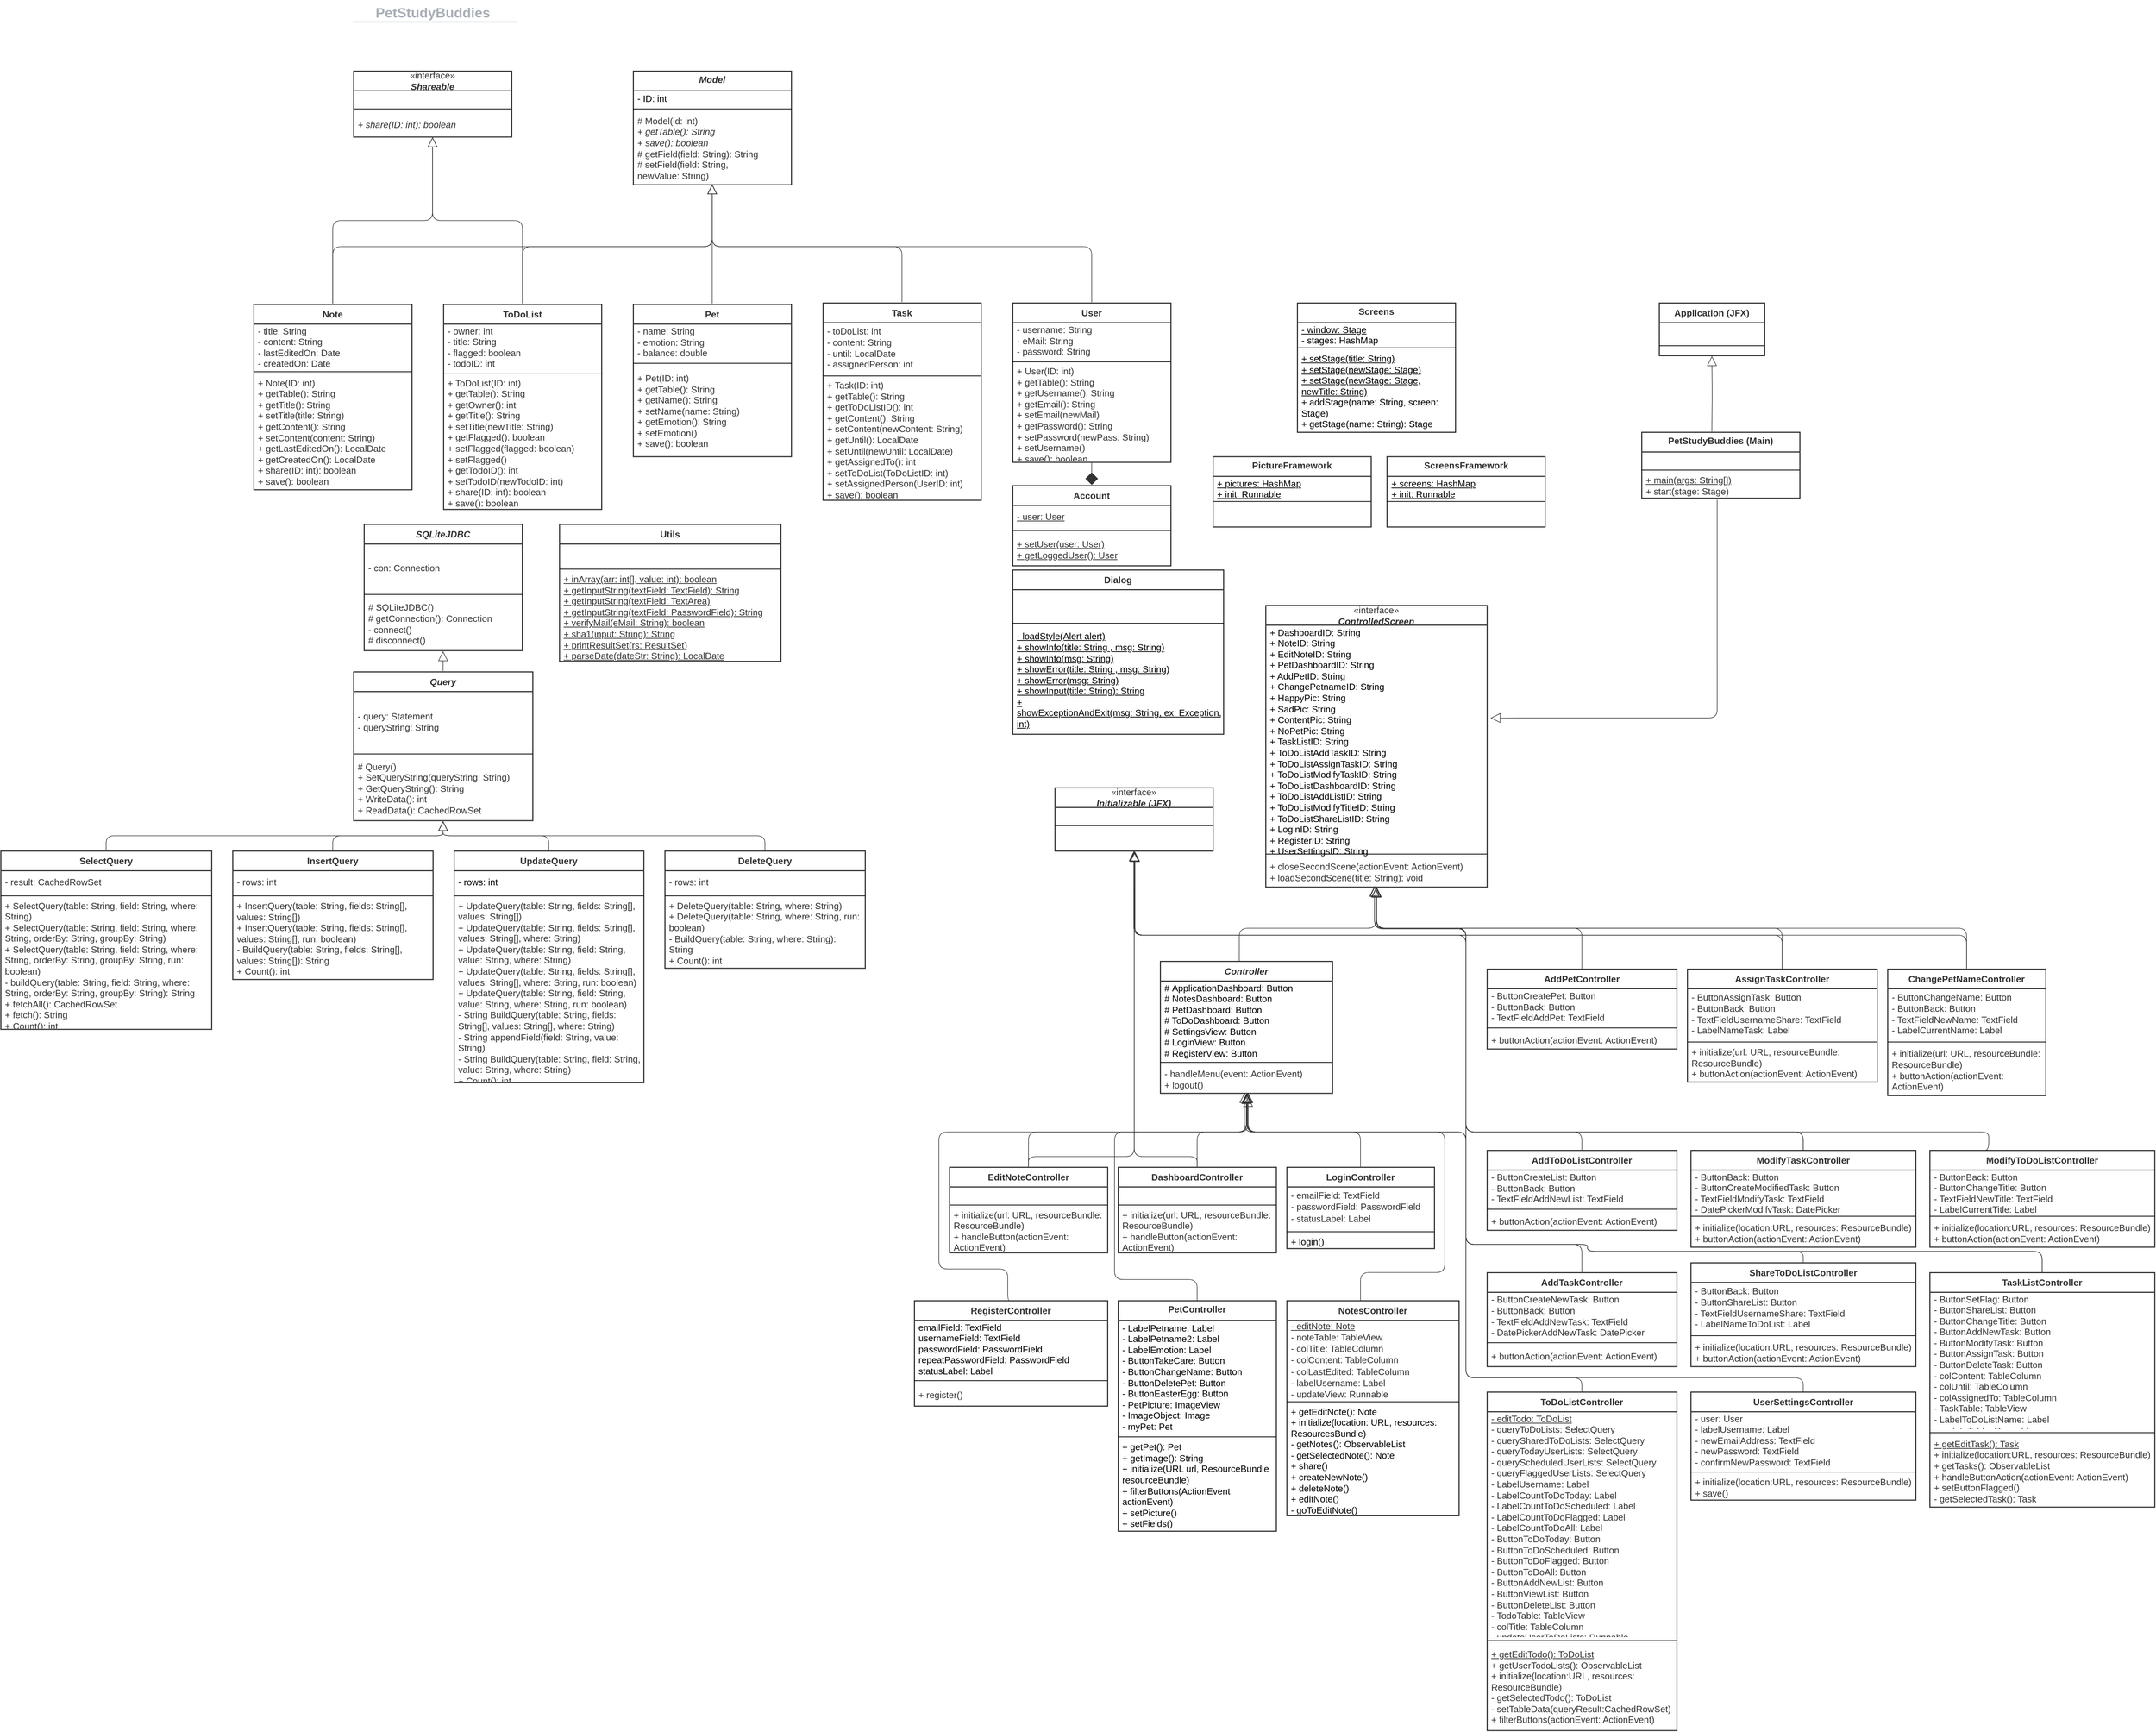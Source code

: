 <mxfile version="14.9.3" type="device"><diagram id="KAM4D2qmd9W5XRcPoUI7" name="Page-1"><mxGraphModel dx="830" dy="709" grid="1" gridSize="10" guides="1" tooltips="1" connect="1" arrows="1" fold="1" page="1" pageScale="1" pageWidth="1920" pageHeight="1200" math="0" shadow="0"><root><mxCell id="0"/><mxCell id="1" parent="0"/><mxCell id="Tms4T4mm5cfXO1XOXO-1-155" value="" style="group;dropTarget=0;" parent="1" vertex="1"><mxGeometry x="340" y="50" width="640" height="31" as="geometry"/></mxCell><UserObject label="PetStudyBuddies" lucidchartObjectId="U7PNEHNEvIEY" id="Tms4T4mm5cfXO1XOXO-1-156"><mxCell style="points=[[0.688,0.967,0]];html=1;overflow=block;blockSpacing=1;whiteSpace=wrap;;whiteSpace=wrap;fontSize=19.7;fontColor=#a9afb8;fontStyle=1;align=center;spacingLeft=7;spacingRight=7;spacingTop=2;spacing=3;strokeOpacity=0;fillOpacity=0;rounded=1;absoluteArcSize=1;arcSize=12;fillColor=#ffffff;strokeWidth=1.5;" parent="Tms4T4mm5cfXO1XOXO-1-155" vertex="1"><mxGeometry width="640" height="31" as="geometry"/></mxCell></UserObject><UserObject label="" lucidchartObjectId="U7PNrnxMDtur" id="Tms4T4mm5cfXO1XOXO-1-157"><mxCell style="html=1;jettySize=18;whiteSpace=wrap;fontSize=13;fontFamily=Helvetica;strokeColor=#a9afb8;strokeOpacity=100;strokeWidth=1.5;rounded=0;startArrow=none;;endArrow=none;;entryX=0.688;entryY=0.967;entryPerimeter=0;" parent="Tms4T4mm5cfXO1XOXO-1-155" target="Tms4T4mm5cfXO1XOXO-1-156" edge="1"><mxGeometry width="100" height="100" relative="1" as="geometry"><Array as="points"/><mxPoint x="206" y="30" as="sourcePoint"/></mxGeometry></mxCell></UserObject><mxCell id="Tms4T4mm5cfXO1XOXO-1-158" value="Note" style="html=1;overflow=block;blockSpacing=1;whiteSpace=wrap;swimlane;childLayout=stackLayout;horizontal=1;horizontalStack=0;resizeParent=1;resizeParentMax=0;resizeLast=0;collapsible=0;fontStyle=0;marginBottom=0;swimlaneFillColor=#ffffff;startSize=28;whiteSpace=wrap;fontSize=13;fontColor=#333333;fontStyle=1;whiteSpace=wrap;align=center;spacing=0;strokeColor=#333333;strokeOpacity=100;strokeWidth=1.5;" parent="1" vertex="1"><mxGeometry x="405" y="482" width="225" height="263.75" as="geometry"/></mxCell><mxCell id="Tms4T4mm5cfXO1XOXO-1-159" value="- title: String&lt;br&gt;- content: String&lt;br&gt;- lastEditedOn: Date&lt;br&gt;- createdOn: Date" style="part=1;html=1;whiteSpace=wrap;resizeHeight=0;strokeColor=none;fillColor=none;align=left;verticalAlign=middle;spacingLeft=4;spacingRight=4;overflow=hidden;rotatable=0;points=[[0,0.5],[1,0.5]];portConstraint=eastwest;swimlaneFillColor=#ffffff;strokeOpacity=100;whiteSpace=wrap;fontSize=13;fontColor=#333333;" parent="Tms4T4mm5cfXO1XOXO-1-158" vertex="1"><mxGeometry y="28" width="225" height="64" as="geometry"/></mxCell><mxCell id="Tms4T4mm5cfXO1XOXO-1-160" value="" style="line;strokeWidth=1;fillColor=none;align=left;verticalAlign=middle;spacingTop=-1;spacingLeft=3;spacingRight=3;rotatable=0;labelPosition=right;points=[];portConstraint=eastwest;" parent="Tms4T4mm5cfXO1XOXO-1-158" vertex="1"><mxGeometry y="92" width="225" height="8" as="geometry"/></mxCell><mxCell id="Tms4T4mm5cfXO1XOXO-1-161" value="+ Note(ID: int)&lt;br&gt;+ getTable(): String&lt;br&gt;+ getTitle(): String&lt;br&gt;+ setTitle(title: String)&lt;br&gt;+ getContent(): String&lt;br&gt;+ setContent(content: String)&lt;br&gt;+ getLastEditedOn(): LocalDate&lt;br&gt;+ getCreatedOn(): LocalDate&lt;br&gt;+ share(ID: int): boolean&lt;br&gt;&lt;div&gt;+ save(): boolean&lt;/div&gt;" style="part=1;html=1;whiteSpace=wrap;resizeHeight=0;strokeColor=none;fillColor=none;align=left;verticalAlign=middle;spacingLeft=4;spacingRight=4;overflow=hidden;rotatable=0;points=[[0,0.5],[1,0.5]];portConstraint=eastwest;swimlaneFillColor=#ffffff;strokeOpacity=100;whiteSpace=wrap;fontSize=13;fontColor=#333333;" parent="Tms4T4mm5cfXO1XOXO-1-158" vertex="1"><mxGeometry y="100" width="225" height="163.75" as="geometry"/></mxCell><mxCell id="Tms4T4mm5cfXO1XOXO-1-162" value="ToDoList" style="html=1;overflow=block;blockSpacing=1;whiteSpace=wrap;swimlane;childLayout=stackLayout;horizontal=1;horizontalStack=0;resizeParent=1;resizeParentMax=0;resizeLast=0;collapsible=0;fontStyle=0;marginBottom=0;swimlaneFillColor=#ffffff;startSize=28;whiteSpace=wrap;fontSize=13;fontColor=#333333;fontStyle=1;whiteSpace=wrap;align=center;spacing=0;strokeColor=#333333;strokeOpacity=100;strokeWidth=1.5;" parent="1" vertex="1"><mxGeometry x="675" y="482" width="225" height="291.75" as="geometry"/></mxCell><mxCell id="Tms4T4mm5cfXO1XOXO-1-163" value="- owner: int&lt;br&gt;- title: String&lt;br&gt;- flagged: boolean&lt;br&gt;- todoID: int" style="part=1;html=1;whiteSpace=wrap;resizeHeight=0;strokeColor=none;fillColor=none;align=left;verticalAlign=middle;spacingLeft=4;spacingRight=4;overflow=hidden;rotatable=0;points=[[0,0.5],[1,0.5]];portConstraint=eastwest;swimlaneFillColor=#ffffff;strokeOpacity=100;whiteSpace=wrap;fontSize=13;fontColor=#333333;" parent="Tms4T4mm5cfXO1XOXO-1-162" vertex="1"><mxGeometry y="28" width="225" height="66" as="geometry"/></mxCell><mxCell id="Tms4T4mm5cfXO1XOXO-1-164" value="" style="line;strokeWidth=1;fillColor=none;align=left;verticalAlign=middle;spacingTop=-1;spacingLeft=3;spacingRight=3;rotatable=0;labelPosition=right;points=[];portConstraint=eastwest;" parent="Tms4T4mm5cfXO1XOXO-1-162" vertex="1"><mxGeometry y="94" width="225" height="8" as="geometry"/></mxCell><mxCell id="Tms4T4mm5cfXO1XOXO-1-165" value="+ ToDoList(ID: int)&lt;br&gt;+ getTable(): String&lt;br&gt;+ getOwner(): int&lt;br&gt;+ getTitle(): String&lt;br&gt;+ setTitle(newTitle: String)&lt;br&gt;+ getFlagged(): boolean&lt;br&gt;+ setFlagged(flagged: boolean)&lt;br&gt;+ setFlagged()&lt;br&gt;+ getTodoID(): int&lt;br&gt;+&amp;nbsp;setTodoID(newTodoID: int)&lt;br&gt;&lt;div&gt;+ share(ID: int): boolean&lt;/div&gt;+ save(): boolean" style="part=1;html=1;whiteSpace=wrap;resizeHeight=0;strokeColor=none;fillColor=none;align=left;verticalAlign=middle;spacingLeft=4;spacingRight=4;overflow=hidden;rotatable=0;points=[[0,0.5],[1,0.5]];portConstraint=eastwest;swimlaneFillColor=#ffffff;strokeOpacity=100;whiteSpace=wrap;fontSize=13;fontColor=#333333;" parent="Tms4T4mm5cfXO1XOXO-1-162" vertex="1"><mxGeometry y="102" width="225" height="189.75" as="geometry"/></mxCell><mxCell id="Tms4T4mm5cfXO1XOXO-1-166" value="&lt;div style=&quot;display: flex; justify-content: center; text-align: center; align-items: baseline; font-size: 0; line-height: 1.25;margin-top: -2px;&quot;&gt;&lt;span&gt;&lt;span style=&quot;font-size:13px;color:#333333;&quot;&gt;«interface»&#xa;&lt;/span&gt;&lt;span style=&quot;font-size:13px;color:#333333;font-weight: bold;font-style: italic;&quot;&gt;Shareable&lt;/span&gt;&lt;/span&gt;&lt;/div&gt;" style="html=1;overflow=block;blockSpacing=1;whiteSpace=wrap;swimlane;childLayout=stackLayout;horizontal=1;horizontalStack=0;resizeParent=1;resizeParentMax=0;resizeLast=0;collapsible=0;fontStyle=0;marginBottom=0;swimlaneFillColor=#ffffff;startSize=28;whiteSpace=wrap;overflow=block;blockSpacing=1;html=1;fontSize=13;whiteSpace=wrap;fontSize=13;align=left;spacing=0;strokeColor=#333333;strokeOpacity=100;strokeWidth=1.5;" parent="1" vertex="1"><mxGeometry x="547" y="150" width="225" height="93.75" as="geometry"/></mxCell><mxCell id="Tms4T4mm5cfXO1XOXO-1-167" value="" style="part=1;html=1;whiteSpace=wrap;resizeHeight=0;strokeColor=none;fillColor=none;align=left;verticalAlign=middle;spacingLeft=4;spacingRight=4;overflow=hidden;rotatable=0;points=[[0,0.5],[1,0.5]];portConstraint=eastwest;swimlaneFillColor=#ffffff;strokeOpacity=100;whiteSpace=wrap;overflow=block;blockSpacing=1;html=1;fontSize=13;" parent="Tms4T4mm5cfXO1XOXO-1-166" vertex="1"><mxGeometry y="28" width="225" height="22" as="geometry"/></mxCell><mxCell id="Tms4T4mm5cfXO1XOXO-1-168" value="" style="line;strokeWidth=1;fillColor=none;align=left;verticalAlign=middle;spacingTop=-1;spacingLeft=3;spacingRight=3;rotatable=0;labelPosition=right;points=[];portConstraint=eastwest;" parent="Tms4T4mm5cfXO1XOXO-1-166" vertex="1"><mxGeometry y="50" width="225" height="8" as="geometry"/></mxCell><mxCell id="Tms4T4mm5cfXO1XOXO-1-169" value="+ share(ID: int): boolean" style="part=1;html=1;whiteSpace=wrap;resizeHeight=0;strokeColor=none;fillColor=none;align=left;verticalAlign=middle;spacingLeft=4;spacingRight=4;overflow=hidden;rotatable=0;points=[[0,0.5],[1,0.5]];portConstraint=eastwest;swimlaneFillColor=#ffffff;strokeOpacity=100;whiteSpace=wrap;fontSize=13;fontColor=#333333;fontStyle=2;" parent="Tms4T4mm5cfXO1XOXO-1-166" vertex="1"><mxGeometry y="58" width="225" height="35.75" as="geometry"/></mxCell><UserObject label="" lucidchartObjectId="Jb9x_9ka2v_k" id="Tms4T4mm5cfXO1XOXO-1-174"><mxCell style="html=1;jettySize=18;whiteSpace=wrap;fontSize=13;strokeColor=#333333;strokeOpacity=100;strokeWidth=0.8;rounded=1;arcSize=24;edgeStyle=orthogonalEdgeStyle;startArrow=none;;endArrow=block;endFill=0;endSize=12;;exitX=0.5;exitY=-0.004;exitPerimeter=0;entryX=0.5;entryY=1.004;entryPerimeter=0;" parent="1" source="Tms4T4mm5cfXO1XOXO-1-162" edge="1"><mxGeometry width="100" height="100" relative="1" as="geometry"><Array as="points"><mxPoint x="788" y="400"/><mxPoint x="1058" y="400"/></Array><mxPoint x="1057.5" y="311.393" as="targetPoint"/></mxGeometry></mxCell></UserObject><UserObject label="" lucidchartObjectId="Id9xYeXDDH.i" id="Tms4T4mm5cfXO1XOXO-1-175"><mxCell style="html=1;jettySize=18;whiteSpace=wrap;fontSize=13;strokeColor=#333333;strokeOpacity=100;strokeWidth=0.8;rounded=1;arcSize=24;edgeStyle=orthogonalEdgeStyle;startArrow=none;;endArrow=block;endFill=0;endSize=12;;exitX=0.5;exitY=-0.003;exitPerimeter=0;entryX=0.5;entryY=1.004;entryPerimeter=0;" parent="1" source="Tms4T4mm5cfXO1XOXO-1-158" edge="1"><mxGeometry width="100" height="100" relative="1" as="geometry"><Array as="points"><mxPoint x="518" y="400"/><mxPoint x="1058" y="400"/></Array><mxPoint x="1057.5" y="311.393" as="targetPoint"/></mxGeometry></mxCell></UserObject><mxCell id="Tms4T4mm5cfXO1XOXO-1-176" value="User" style="html=1;overflow=block;blockSpacing=1;whiteSpace=wrap;swimlane;childLayout=stackLayout;horizontal=1;horizontalStack=0;resizeParent=1;resizeParentMax=0;resizeLast=0;collapsible=0;fontStyle=0;marginBottom=0;swimlaneFillColor=#ffffff;startSize=28;whiteSpace=wrap;fontSize=13;fontColor=#333333;fontStyle=1;whiteSpace=wrap;align=center;spacing=0;strokeColor=#333333;strokeOpacity=100;strokeWidth=1.5;" parent="1" vertex="1"><mxGeometry x="1485" y="480" width="225" height="226.75" as="geometry"/></mxCell><mxCell id="Tms4T4mm5cfXO1XOXO-1-177" value="- username: String&#xa;- eMail: String&#xa;- password: String" style="part=1;html=1;whiteSpace=wrap;resizeHeight=0;strokeColor=none;fillColor=none;align=left;verticalAlign=middle;spacingLeft=4;spacingRight=4;overflow=hidden;rotatable=0;points=[[0,0.5],[1,0.5]];portConstraint=eastwest;swimlaneFillColor=#ffffff;strokeOpacity=100;whiteSpace=wrap;fontSize=13;fontColor=#333333;" parent="Tms4T4mm5cfXO1XOXO-1-176" vertex="1"><mxGeometry y="28" width="225" height="52" as="geometry"/></mxCell><mxCell id="Tms4T4mm5cfXO1XOXO-1-178" value="" style="line;strokeWidth=1;fillColor=none;align=left;verticalAlign=middle;spacingTop=-1;spacingLeft=3;spacingRight=3;rotatable=0;labelPosition=right;points=[];portConstraint=eastwest;" parent="Tms4T4mm5cfXO1XOXO-1-176" vertex="1"><mxGeometry y="80" width="225" height="8" as="geometry"/></mxCell><mxCell id="Tms4T4mm5cfXO1XOXO-1-179" value="+ User(ID: int)&lt;br&gt;+ getTable(): String&lt;br&gt;+ getUsername(): String&lt;br&gt;+ getEmail(): String&lt;br&gt;+ setEmail(newMail)&lt;br&gt;+ getPassword(): String&lt;br&gt;+ setPassword(newPass: String)&lt;br&gt;+ setUsername()&lt;br&gt;&lt;div&gt;+ save(): boolean&lt;/div&gt;" style="part=1;html=1;whiteSpace=wrap;resizeHeight=0;strokeColor=none;fillColor=none;align=left;verticalAlign=middle;spacingLeft=4;spacingRight=4;overflow=hidden;rotatable=0;points=[[0,0.5],[1,0.5]];portConstraint=eastwest;swimlaneFillColor=#ffffff;strokeOpacity=100;whiteSpace=wrap;fontSize=13;fontColor=#333333;" parent="Tms4T4mm5cfXO1XOXO-1-176" vertex="1"><mxGeometry y="88" width="225" height="138.75" as="geometry"/></mxCell><mxCell id="Tms4T4mm5cfXO1XOXO-1-180" value="Task" style="html=1;overflow=block;blockSpacing=1;whiteSpace=wrap;swimlane;childLayout=stackLayout;horizontal=1;horizontalStack=0;resizeParent=1;resizeParentMax=0;resizeLast=0;collapsible=0;fontStyle=0;marginBottom=0;swimlaneFillColor=#ffffff;startSize=28;whiteSpace=wrap;fontSize=13;fontColor=#333333;fontStyle=1;whiteSpace=wrap;align=center;spacing=0;strokeColor=#333333;strokeOpacity=100;strokeWidth=1.5;" parent="1" vertex="1"><mxGeometry x="1215" y="480" width="225" height="280.75" as="geometry"/></mxCell><mxCell id="Tms4T4mm5cfXO1XOXO-1-181" value="- toDoList: int&lt;br&gt;- content: String&lt;br&gt;- until: LocalDate&lt;br&gt;- assignedPerson: int" style="part=1;html=1;whiteSpace=wrap;resizeHeight=0;strokeColor=none;fillColor=none;align=left;verticalAlign=middle;spacingLeft=4;spacingRight=4;overflow=hidden;rotatable=0;points=[[0,0.5],[1,0.5]];portConstraint=eastwest;swimlaneFillColor=#ffffff;strokeOpacity=100;whiteSpace=wrap;fontSize=13;fontColor=#333333;" parent="Tms4T4mm5cfXO1XOXO-1-180" vertex="1"><mxGeometry y="28" width="225" height="72" as="geometry"/></mxCell><mxCell id="Tms4T4mm5cfXO1XOXO-1-182" value="" style="line;strokeWidth=1;fillColor=none;align=left;verticalAlign=middle;spacingTop=-1;spacingLeft=3;spacingRight=3;rotatable=0;labelPosition=right;points=[];portConstraint=eastwest;" parent="Tms4T4mm5cfXO1XOXO-1-180" vertex="1"><mxGeometry y="100" width="225" height="8" as="geometry"/></mxCell><mxCell id="Tms4T4mm5cfXO1XOXO-1-183" value="+ Task(ID: int)&lt;br&gt;+ getTable(): String&lt;br&gt;+ getToDoListID(): int&lt;br&gt;+ getContent(): String&lt;br&gt;+ setContent(newContent: String)&lt;br&gt;+ getUntil(): LocalDate&lt;br&gt;+ setUntil(newUntil: LocalDate)&lt;br&gt;+ getAssignedTo(): int&lt;br&gt;+ setToDoList(ToDoListID: int)&lt;br&gt;+&amp;nbsp;setAssignedPerson(UserID: int)&lt;br&gt;+ save(): boolean" style="part=1;html=1;whiteSpace=wrap;resizeHeight=0;strokeColor=none;fillColor=none;align=left;verticalAlign=middle;spacingLeft=4;spacingRight=4;overflow=hidden;rotatable=0;points=[[0,0.5],[1,0.5]];portConstraint=eastwest;swimlaneFillColor=#ffffff;strokeOpacity=100;whiteSpace=wrap;fontSize=13;fontColor=#333333;" parent="Tms4T4mm5cfXO1XOXO-1-180" vertex="1"><mxGeometry y="108" width="225" height="172.75" as="geometry"/></mxCell><mxCell id="Tms4T4mm5cfXO1XOXO-1-184" value="Pet" style="html=1;overflow=block;blockSpacing=1;whiteSpace=wrap;swimlane;childLayout=stackLayout;horizontal=1;horizontalStack=0;resizeParent=1;resizeParentMax=0;resizeLast=0;collapsible=0;fontStyle=0;marginBottom=0;swimlaneFillColor=#ffffff;startSize=28;whiteSpace=wrap;fontSize=13;fontColor=#333333;fontStyle=1;whiteSpace=wrap;align=center;spacing=0;strokeColor=#333333;strokeOpacity=100;strokeWidth=1.5;" parent="1" vertex="1"><mxGeometry x="945" y="482" width="225" height="216.75" as="geometry"/></mxCell><mxCell id="Tms4T4mm5cfXO1XOXO-1-185" value="- name: String&lt;br&gt;- emotion: String&lt;br&gt;- balance: double" style="part=1;html=1;whiteSpace=wrap;resizeHeight=0;strokeColor=none;fillColor=none;align=left;verticalAlign=middle;spacingLeft=4;spacingRight=4;overflow=hidden;rotatable=0;points=[[0,0.5],[1,0.5]];portConstraint=eastwest;swimlaneFillColor=#ffffff;strokeOpacity=100;whiteSpace=wrap;fontSize=13;fontColor=#333333;" parent="Tms4T4mm5cfXO1XOXO-1-184" vertex="1"><mxGeometry y="28" width="225" height="52" as="geometry"/></mxCell><mxCell id="Tms4T4mm5cfXO1XOXO-1-186" value="" style="line;strokeWidth=1;fillColor=none;align=left;verticalAlign=middle;spacingTop=-1;spacingLeft=3;spacingRight=3;rotatable=0;labelPosition=right;points=[];portConstraint=eastwest;" parent="Tms4T4mm5cfXO1XOXO-1-184" vertex="1"><mxGeometry y="80" width="225" height="8" as="geometry"/></mxCell><mxCell id="Tms4T4mm5cfXO1XOXO-1-187" value="+ Pet(ID: int)&lt;br&gt;+ getTable(): String&lt;br&gt;+ getName(): String&lt;br&gt;+ setName(name: String)&lt;br&gt;+ getEmotion(): String&lt;br&gt;+ setEmotion()&lt;br&gt;+ save(): boolean" style="part=1;html=1;whiteSpace=wrap;resizeHeight=0;strokeColor=none;fillColor=none;align=left;verticalAlign=middle;spacingLeft=4;spacingRight=4;overflow=hidden;rotatable=0;points=[[0,0.5],[1,0.5]];portConstraint=eastwest;swimlaneFillColor=#ffffff;strokeOpacity=100;whiteSpace=wrap;fontSize=13;fontColor=#333333;" parent="Tms4T4mm5cfXO1XOXO-1-184" vertex="1"><mxGeometry y="88" width="225" height="128.75" as="geometry"/></mxCell><UserObject label="" lucidchartObjectId="mf9xwndAleDZ" id="Tms4T4mm5cfXO1XOXO-1-188"><mxCell style="html=1;jettySize=18;whiteSpace=wrap;fontSize=13;strokeColor=#333333;strokeOpacity=100;strokeWidth=0.8;rounded=1;arcSize=24;edgeStyle=orthogonalEdgeStyle;startArrow=none;;endArrow=block;endFill=0;endSize=12;;exitX=0.5;exitY=-0.004;exitPerimeter=0;entryX=0.5;entryY=1.004;entryPerimeter=0;" parent="1" source="Tms4T4mm5cfXO1XOXO-1-184" edge="1"><mxGeometry width="100" height="100" relative="1" as="geometry"><Array as="points"/><mxPoint x="1057.5" y="311.393" as="targetPoint"/></mxGeometry></mxCell></UserObject><UserObject label="" lucidchartObjectId="rf9xJkE-Eqy7" id="Tms4T4mm5cfXO1XOXO-1-189"><mxCell style="html=1;jettySize=18;whiteSpace=wrap;fontSize=13;strokeColor=#333333;strokeOpacity=100;strokeWidth=0.8;rounded=1;arcSize=24;edgeStyle=orthogonalEdgeStyle;startArrow=none;;endArrow=block;endFill=0;endSize=12;;exitX=0.5;exitY=-0.004;exitPerimeter=0;entryX=0.5;entryY=1.004;entryPerimeter=0;" parent="1" source="Tms4T4mm5cfXO1XOXO-1-180" edge="1"><mxGeometry width="100" height="100" relative="1" as="geometry"><Array as="points"><mxPoint x="1328" y="400"/><mxPoint x="1058" y="400"/></Array><mxPoint x="1057.5" y="311.393" as="targetPoint"/></mxGeometry></mxCell></UserObject><UserObject label="" lucidchartObjectId="uf9xrzT4xAco" id="Tms4T4mm5cfXO1XOXO-1-190"><mxCell style="html=1;jettySize=18;whiteSpace=wrap;fontSize=13;strokeColor=#333333;strokeOpacity=100;strokeWidth=0.8;rounded=1;arcSize=24;edgeStyle=orthogonalEdgeStyle;startArrow=none;;endArrow=block;endFill=0;endSize=12;;exitX=0.5;exitY=-0.004;exitPerimeter=0;entryX=0.5;entryY=1.004;entryPerimeter=0;" parent="1" source="Tms4T4mm5cfXO1XOXO-1-176" edge="1"><mxGeometry width="100" height="100" relative="1" as="geometry"><Array as="points"><mxPoint x="1598" y="400"/><mxPoint x="1058" y="400"/></Array><mxPoint x="1057.5" y="311.393" as="targetPoint"/></mxGeometry></mxCell></UserObject><mxCell id="Tms4T4mm5cfXO1XOXO-1-191" value="Account" style="html=1;overflow=block;blockSpacing=1;whiteSpace=wrap;swimlane;childLayout=stackLayout;horizontal=1;horizontalStack=0;resizeParent=1;resizeParentMax=0;resizeLast=0;collapsible=0;fontStyle=0;marginBottom=0;swimlaneFillColor=#ffffff;startSize=28;whiteSpace=wrap;fontSize=13;fontColor=#333333;fontStyle=1;whiteSpace=wrap;align=center;spacing=0;strokeColor=#333333;strokeOpacity=100;strokeWidth=1.5;" parent="1" vertex="1"><mxGeometry x="1485" y="740" width="225" height="114" as="geometry"/></mxCell><mxCell id="Tms4T4mm5cfXO1XOXO-1-192" value="- user: User" style="part=1;html=1;whiteSpace=wrap;resizeHeight=0;strokeColor=none;fillColor=none;align=left;verticalAlign=middle;spacingLeft=4;spacingRight=4;overflow=hidden;rotatable=0;points=[[0,0.5],[1,0.5]];portConstraint=eastwest;swimlaneFillColor=#ffffff;strokeOpacity=100;whiteSpace=wrap;fontSize=13;fontColor=#333333;fontStyle=4;" parent="Tms4T4mm5cfXO1XOXO-1-191" vertex="1"><mxGeometry y="28" width="225" height="32" as="geometry"/></mxCell><mxCell id="Tms4T4mm5cfXO1XOXO-1-193" value="" style="line;strokeWidth=1;fillColor=none;align=left;verticalAlign=middle;spacingTop=-1;spacingLeft=3;spacingRight=3;rotatable=0;labelPosition=right;points=[];portConstraint=eastwest;" parent="Tms4T4mm5cfXO1XOXO-1-191" vertex="1"><mxGeometry y="60" width="225" height="8" as="geometry"/></mxCell><mxCell id="Tms4T4mm5cfXO1XOXO-1-194" value="+ setUser(user: User)&#xa;+ getLoggedUser(): User" style="part=1;html=1;whiteSpace=wrap;resizeHeight=0;strokeColor=none;fillColor=none;align=left;verticalAlign=middle;spacingLeft=4;spacingRight=4;overflow=hidden;rotatable=0;points=[[0,0.5],[1,0.5]];portConstraint=eastwest;swimlaneFillColor=#ffffff;strokeOpacity=100;whiteSpace=wrap;fontSize=13;fontColor=#333333;fontStyle=4;" parent="Tms4T4mm5cfXO1XOXO-1-191" vertex="1"><mxGeometry y="68" width="225" height="46" as="geometry"/></mxCell><UserObject label="" lucidchartObjectId="dU9xkQrYiexG" id="Tms4T4mm5cfXO1XOXO-1-195"><mxCell style="html=1;jettySize=18;whiteSpace=wrap;fontSize=13;strokeColor=#333333;strokeOpacity=100;strokeWidth=0.8;rounded=1;arcSize=24;edgeStyle=orthogonalEdgeStyle;startArrow=none;;endArrow=diamond;endFill=1;endSize=16;;exitX=0.5;exitY=1.004;exitPerimeter=0;entryX=0.5;entryY=-0.007;entryPerimeter=0;" parent="1" source="Tms4T4mm5cfXO1XOXO-1-176" target="Tms4T4mm5cfXO1XOXO-1-191" edge="1"><mxGeometry width="100" height="100" relative="1" as="geometry"><Array as="points"/></mxGeometry></mxCell></UserObject><mxCell id="Tms4T4mm5cfXO1XOXO-1-196" value="Utils" style="html=1;overflow=block;blockSpacing=1;whiteSpace=wrap;swimlane;childLayout=stackLayout;horizontal=1;horizontalStack=0;resizeParent=1;resizeParentMax=0;resizeLast=0;collapsible=0;fontStyle=0;marginBottom=0;swimlaneFillColor=#ffffff;startSize=28;whiteSpace=wrap;fontSize=13;fontColor=#333333;fontStyle=1;whiteSpace=wrap;align=center;spacing=0;strokeColor=#333333;strokeOpacity=100;strokeWidth=1.5;" parent="1" vertex="1"><mxGeometry x="840" y="795" width="315" height="195" as="geometry"/></mxCell><mxCell id="Tms4T4mm5cfXO1XOXO-1-197" value="" style="part=1;html=1;whiteSpace=wrap;resizeHeight=0;strokeColor=none;fillColor=none;align=left;verticalAlign=middle;spacingLeft=4;spacingRight=4;overflow=hidden;rotatable=0;points=[[0,0.5],[1,0.5]];portConstraint=eastwest;swimlaneFillColor=#ffffff;strokeOpacity=100;whiteSpace=wrap;fontSize=13;" parent="Tms4T4mm5cfXO1XOXO-1-196" vertex="1"><mxGeometry y="28" width="315" height="32" as="geometry"/></mxCell><mxCell id="Tms4T4mm5cfXO1XOXO-1-198" value="" style="line;strokeWidth=1;fillColor=none;align=left;verticalAlign=middle;spacingTop=-1;spacingLeft=3;spacingRight=3;rotatable=0;labelPosition=right;points=[];portConstraint=eastwest;" parent="Tms4T4mm5cfXO1XOXO-1-196" vertex="1"><mxGeometry y="60" width="315" height="8" as="geometry"/></mxCell><mxCell id="Tms4T4mm5cfXO1XOXO-1-199" value="+&amp;nbsp;inArray(arr:&amp;nbsp;int[], value: int): boolean&lt;br&gt;+ getInputString(textField: TextField): String&lt;br&gt;+ getInputString(textField:&amp;nbsp;TextArea)&lt;br&gt;+ getInputString(textField: PasswordField): String&lt;br&gt;+ verifyMail(eMail: String): boolean&lt;br&gt;+ sha1(input: String): String&lt;br&gt;+&amp;nbsp;printResultSet(rs:&amp;nbsp;ResultSet)&lt;br&gt;+&amp;nbsp;parseDate(dateStr:&amp;nbsp;String): LocalDate" style="part=1;html=1;whiteSpace=wrap;resizeHeight=0;strokeColor=none;fillColor=none;align=left;verticalAlign=middle;spacingLeft=4;spacingRight=4;overflow=hidden;rotatable=0;points=[[0,0.5],[1,0.5]];portConstraint=eastwest;swimlaneFillColor=#ffffff;strokeOpacity=100;whiteSpace=wrap;fontSize=13;fontColor=#333333;fontStyle=4;" parent="Tms4T4mm5cfXO1XOXO-1-196" vertex="1"><mxGeometry y="68" width="315" height="127" as="geometry"/></mxCell><mxCell id="Tms4T4mm5cfXO1XOXO-1-200" value="SQLiteJDBC" style="html=1;overflow=block;blockSpacing=1;whiteSpace=wrap;swimlane;childLayout=stackLayout;horizontal=1;horizontalStack=0;resizeParent=1;resizeParentMax=0;resizeLast=0;collapsible=0;fontStyle=0;marginBottom=0;swimlaneFillColor=#ffffff;startSize=28;whiteSpace=wrap;fontSize=13;fontColor=#333333;fontStyle=3;whiteSpace=wrap;align=center;spacing=0;strokeColor=#333333;strokeOpacity=100;strokeWidth=1.5;" parent="1" vertex="1"><mxGeometry x="562" y="795" width="225" height="179.75" as="geometry"/></mxCell><mxCell id="Tms4T4mm5cfXO1XOXO-1-201" value="- con: Connection" style="part=1;html=1;whiteSpace=wrap;resizeHeight=0;strokeColor=none;fillColor=none;align=left;verticalAlign=middle;spacingLeft=4;spacingRight=4;overflow=hidden;rotatable=0;points=[[0,0.5],[1,0.5]];portConstraint=eastwest;swimlaneFillColor=#ffffff;strokeOpacity=100;whiteSpace=wrap;fontSize=13;fontColor=#333333;" parent="Tms4T4mm5cfXO1XOXO-1-200" vertex="1"><mxGeometry y="28" width="225" height="68" as="geometry"/></mxCell><mxCell id="Tms4T4mm5cfXO1XOXO-1-202" value="" style="line;strokeWidth=1;fillColor=none;align=left;verticalAlign=middle;spacingTop=-1;spacingLeft=3;spacingRight=3;rotatable=0;labelPosition=right;points=[];portConstraint=eastwest;" parent="Tms4T4mm5cfXO1XOXO-1-200" vertex="1"><mxGeometry y="96" width="225" height="8" as="geometry"/></mxCell><mxCell id="Tms4T4mm5cfXO1XOXO-1-203" value="# SQLiteJDBC()&#xa;# getConnection(): Connection&#xa;- connect()&#xa;# disconnect()" style="part=1;html=1;whiteSpace=wrap;resizeHeight=0;strokeColor=none;fillColor=none;align=left;verticalAlign=middle;spacingLeft=4;spacingRight=4;overflow=hidden;rotatable=0;points=[[0,0.5],[1,0.5]];portConstraint=eastwest;swimlaneFillColor=#ffffff;strokeOpacity=100;whiteSpace=wrap;fontSize=13;fontColor=#333333;" parent="Tms4T4mm5cfXO1XOXO-1-200" vertex="1"><mxGeometry y="104" width="225" height="75.75" as="geometry"/></mxCell><mxCell id="Tms4T4mm5cfXO1XOXO-1-204" value="Query" style="html=1;overflow=block;blockSpacing=1;whiteSpace=wrap;swimlane;childLayout=stackLayout;horizontal=1;horizontalStack=0;resizeParent=1;resizeParentMax=0;resizeLast=0;collapsible=0;fontStyle=0;marginBottom=0;swimlaneFillColor=#ffffff;startSize=28;whiteSpace=wrap;fontSize=13;fontColor=#333333;fontStyle=3;whiteSpace=wrap;align=center;spacing=0;strokeColor=#333333;strokeOpacity=100;strokeWidth=1.5;" parent="1" vertex="1"><mxGeometry x="547" y="1005" width="255" height="211.75" as="geometry"/></mxCell><mxCell id="Tms4T4mm5cfXO1XOXO-1-205" value="- query: Statement&#xa;- queryString: String" style="part=1;html=1;whiteSpace=wrap;resizeHeight=0;strokeColor=none;fillColor=none;align=left;verticalAlign=middle;spacingLeft=4;spacingRight=4;overflow=hidden;rotatable=0;points=[[0,0.5],[1,0.5]];portConstraint=eastwest;swimlaneFillColor=#ffffff;strokeOpacity=100;whiteSpace=wrap;fontSize=13;fontColor=#333333;" parent="Tms4T4mm5cfXO1XOXO-1-204" vertex="1"><mxGeometry y="28" width="255" height="85" as="geometry"/></mxCell><mxCell id="Tms4T4mm5cfXO1XOXO-1-206" value="" style="line;strokeWidth=1;fillColor=none;align=left;verticalAlign=middle;spacingTop=-1;spacingLeft=3;spacingRight=3;rotatable=0;labelPosition=right;points=[];portConstraint=eastwest;" parent="Tms4T4mm5cfXO1XOXO-1-204" vertex="1"><mxGeometry y="113" width="255" height="8" as="geometry"/></mxCell><mxCell id="Tms4T4mm5cfXO1XOXO-1-207" value="# Query()&#xa;+ SetQueryString(queryString: String)&#xa;+ GetQueryString(): String&#xa;+ WriteData(): int&#xa;+ ReadData(): CachedRowSet" style="part=1;html=1;whiteSpace=wrap;resizeHeight=0;strokeColor=none;fillColor=none;align=left;verticalAlign=middle;spacingLeft=4;spacingRight=4;overflow=hidden;rotatable=0;points=[[0,0.5],[1,0.5]];portConstraint=eastwest;swimlaneFillColor=#ffffff;strokeOpacity=100;whiteSpace=wrap;fontSize=13;fontColor=#333333;" parent="Tms4T4mm5cfXO1XOXO-1-204" vertex="1"><mxGeometry y="121" width="255" height="90.75" as="geometry"/></mxCell><mxCell id="Tms4T4mm5cfXO1XOXO-1-208" value="UpdateQuery" style="html=1;overflow=block;blockSpacing=1;whiteSpace=wrap;swimlane;childLayout=stackLayout;horizontal=1;horizontalStack=0;resizeParent=1;resizeParentMax=0;resizeLast=0;collapsible=0;fontStyle=0;marginBottom=0;swimlaneFillColor=#ffffff;startSize=28;whiteSpace=wrap;fontSize=13;fontColor=#333333;fontStyle=1;whiteSpace=wrap;align=center;spacing=0;strokeColor=#333333;strokeOpacity=100;strokeWidth=1.5;" parent="1" vertex="1"><mxGeometry x="690" y="1260" width="270" height="329.75" as="geometry"/></mxCell><mxCell id="Tms4T4mm5cfXO1XOXO-1-209" value="- rows: int" style="part=1;html=1;whiteSpace=wrap;resizeHeight=0;strokeColor=none;fillColor=none;align=left;verticalAlign=middle;spacingLeft=4;spacingRight=4;overflow=hidden;rotatable=0;points=[[0,0.5],[1,0.5]];portConstraint=eastwest;swimlaneFillColor=#ffffff;strokeOpacity=100;whiteSpace=wrap;fontSize=13;" parent="Tms4T4mm5cfXO1XOXO-1-208" vertex="1"><mxGeometry y="28" width="270" height="32" as="geometry"/></mxCell><mxCell id="Tms4T4mm5cfXO1XOXO-1-210" value="" style="line;strokeWidth=1;fillColor=none;align=left;verticalAlign=middle;spacingTop=-1;spacingLeft=3;spacingRight=3;rotatable=0;labelPosition=right;points=[];portConstraint=eastwest;" parent="Tms4T4mm5cfXO1XOXO-1-208" vertex="1"><mxGeometry y="60" width="270" height="8" as="geometry"/></mxCell><mxCell id="Tms4T4mm5cfXO1XOXO-1-211" value="+ UpdateQuery(table: String, fields: String[], values: String[])&#xa;+ UpdateQuery(table: String, fields: String[], values: String[], where: String)&#xa;+ UpdateQuery(table: String, field: String, value: String, where: String)&#xa;+ UpdateQuery(table: String, fields: String[], values: String[], where: String, run: boolean)&#xa;+ UpdateQuery(table: String, field: String, value: String, where: String, run: boolean)&#xa;- String BuildQuery(table: String, fields: String[], values: String[], where: String)&#xa;- String appendField(field: String, value: String)&#xa;- String BuildQuery(table: String, field: String, value: String, where: String)&#xa;+ Count(): int" style="part=1;html=1;whiteSpace=wrap;resizeHeight=0;strokeColor=none;fillColor=none;align=left;verticalAlign=middle;spacingLeft=4;spacingRight=4;overflow=hidden;rotatable=0;points=[[0,0.5],[1,0.5]];portConstraint=eastwest;swimlaneFillColor=#ffffff;strokeOpacity=100;whiteSpace=wrap;fontSize=13;fontColor=#333333;" parent="Tms4T4mm5cfXO1XOXO-1-208" vertex="1"><mxGeometry y="68" width="270" height="261.75" as="geometry"/></mxCell><mxCell id="Tms4T4mm5cfXO1XOXO-1-212" value="InsertQuery" style="html=1;overflow=block;blockSpacing=1;whiteSpace=wrap;swimlane;childLayout=stackLayout;horizontal=1;horizontalStack=0;resizeParent=1;resizeParentMax=0;resizeLast=0;collapsible=0;fontStyle=0;marginBottom=0;swimlaneFillColor=#ffffff;startSize=28;whiteSpace=wrap;fontSize=13;fontColor=#333333;fontStyle=1;whiteSpace=wrap;align=center;spacing=0;strokeColor=#333333;strokeOpacity=100;strokeWidth=1.5;" parent="1" vertex="1"><mxGeometry x="375" y="1260" width="285" height="182.75" as="geometry"/></mxCell><mxCell id="Tms4T4mm5cfXO1XOXO-1-213" value="- rows: int" style="part=1;html=1;whiteSpace=wrap;resizeHeight=0;strokeColor=none;fillColor=none;align=left;verticalAlign=middle;spacingLeft=4;spacingRight=4;overflow=hidden;rotatable=0;points=[[0,0.5],[1,0.5]];portConstraint=eastwest;swimlaneFillColor=#ffffff;strokeOpacity=100;whiteSpace=wrap;fontSize=13;fontColor=#333333;" parent="Tms4T4mm5cfXO1XOXO-1-212" vertex="1"><mxGeometry y="28" width="285" height="32" as="geometry"/></mxCell><mxCell id="Tms4T4mm5cfXO1XOXO-1-214" value="" style="line;strokeWidth=1;fillColor=none;align=left;verticalAlign=middle;spacingTop=-1;spacingLeft=3;spacingRight=3;rotatable=0;labelPosition=right;points=[];portConstraint=eastwest;" parent="Tms4T4mm5cfXO1XOXO-1-212" vertex="1"><mxGeometry y="60" width="285" height="8" as="geometry"/></mxCell><mxCell id="Tms4T4mm5cfXO1XOXO-1-215" value="+ InsertQuery(table: String, fields: String[], values: String[])&#xa;+ InsertQuery(table: String, fields: String[], values: String[], run: boolean)&#xa;- BuildQuery(table: String, fields: String[], values: String[]): String&#xa;+ Count(): int" style="part=1;html=1;whiteSpace=wrap;resizeHeight=0;strokeColor=none;fillColor=none;align=left;verticalAlign=middle;spacingLeft=4;spacingRight=4;overflow=hidden;rotatable=0;points=[[0,0.5],[1,0.5]];portConstraint=eastwest;swimlaneFillColor=#ffffff;strokeOpacity=100;whiteSpace=wrap;fontSize=13;fontColor=#333333;" parent="Tms4T4mm5cfXO1XOXO-1-212" vertex="1"><mxGeometry y="68" width="285" height="114.75" as="geometry"/></mxCell><mxCell id="Tms4T4mm5cfXO1XOXO-1-216" value="SelectQuery" style="html=1;overflow=block;blockSpacing=1;whiteSpace=wrap;swimlane;childLayout=stackLayout;horizontal=1;horizontalStack=0;resizeParent=1;resizeParentMax=0;resizeLast=0;collapsible=0;fontStyle=0;marginBottom=0;swimlaneFillColor=#ffffff;startSize=28;whiteSpace=wrap;fontSize=13;fontColor=#333333;fontStyle=1;whiteSpace=wrap;align=center;spacing=0;strokeColor=#333333;strokeOpacity=100;strokeWidth=1.5;" parent="1" vertex="1"><mxGeometry x="45" y="1260" width="300" height="253.75" as="geometry"/></mxCell><mxCell id="Tms4T4mm5cfXO1XOXO-1-217" value="- result: CachedRowSet" style="part=1;html=1;whiteSpace=wrap;resizeHeight=0;strokeColor=none;fillColor=none;align=left;verticalAlign=middle;spacingLeft=4;spacingRight=4;overflow=hidden;rotatable=0;points=[[0,0.5],[1,0.5]];portConstraint=eastwest;swimlaneFillColor=#ffffff;strokeOpacity=100;whiteSpace=wrap;fontSize=13;fontColor=#333333;" parent="Tms4T4mm5cfXO1XOXO-1-216" vertex="1"><mxGeometry y="28" width="300" height="32" as="geometry"/></mxCell><mxCell id="Tms4T4mm5cfXO1XOXO-1-218" value="" style="line;strokeWidth=1;fillColor=none;align=left;verticalAlign=middle;spacingTop=-1;spacingLeft=3;spacingRight=3;rotatable=0;labelPosition=right;points=[];portConstraint=eastwest;" parent="Tms4T4mm5cfXO1XOXO-1-216" vertex="1"><mxGeometry y="60" width="300" height="8" as="geometry"/></mxCell><mxCell id="Tms4T4mm5cfXO1XOXO-1-219" value="+ SelectQuery(table: String, field: String, where: String)&#xa;+ SelectQuery(table: String, field: String, where: String, orderBy: String, groupBy: String)&#xa;+ SelectQuery(table: String, field: String, where: String, orderBy: String, groupBy: String, run: boolean)&#xa;- buildQuery(table: String, field: String, where: String, orderBy: String, groupBy: String): String&#xa;+ fetchAll(): CachedRowSet&#xa;+ fetch(): String&#xa;+ Count(): int" style="part=1;html=1;whiteSpace=wrap;resizeHeight=0;strokeColor=none;fillColor=none;align=left;verticalAlign=middle;spacingLeft=4;spacingRight=4;overflow=hidden;rotatable=0;points=[[0,0.5],[1,0.5]];portConstraint=eastwest;swimlaneFillColor=#ffffff;strokeOpacity=100;whiteSpace=wrap;fontSize=13;fontColor=#333333;" parent="Tms4T4mm5cfXO1XOXO-1-216" vertex="1"><mxGeometry y="68" width="300" height="185.75" as="geometry"/></mxCell><UserObject label="" lucidchartObjectId="y39x5EVYT9LR" id="Tms4T4mm5cfXO1XOXO-1-220"><mxCell style="html=1;jettySize=18;whiteSpace=wrap;fontSize=13;strokeColor=#333333;strokeOpacity=100;strokeWidth=0.8;rounded=1;arcSize=24;edgeStyle=orthogonalEdgeStyle;startArrow=none;;endArrow=block;endFill=0;endSize=12;;exitX=0.5;exitY=-0.004;exitPerimeter=0;entryX=0.5;entryY=1.004;entryPerimeter=0;" parent="1" source="Tms4T4mm5cfXO1XOXO-1-212" target="Tms4T4mm5cfXO1XOXO-1-204" edge="1"><mxGeometry width="100" height="100" relative="1" as="geometry"><Array as="points"/></mxGeometry></mxCell></UserObject><UserObject label="" lucidchartObjectId="A39x3kOHGHah" id="Tms4T4mm5cfXO1XOXO-1-221"><mxCell style="html=1;jettySize=18;whiteSpace=wrap;fontSize=13;strokeColor=#333333;strokeOpacity=100;strokeWidth=0.8;rounded=1;arcSize=24;edgeStyle=orthogonalEdgeStyle;startArrow=none;;endArrow=block;endFill=0;endSize=12;;exitX=0.5;exitY=-0.003;exitPerimeter=0;entryX=0.5;entryY=1.004;entryPerimeter=0;" parent="1" source="Tms4T4mm5cfXO1XOXO-1-216" target="Tms4T4mm5cfXO1XOXO-1-204" edge="1"><mxGeometry width="100" height="100" relative="1" as="geometry"><Array as="points"/></mxGeometry></mxCell></UserObject><UserObject label="" lucidchartObjectId="C39xBBW7wsFa" id="Tms4T4mm5cfXO1XOXO-1-222"><mxCell style="html=1;jettySize=18;whiteSpace=wrap;fontSize=13;strokeColor=#333333;strokeOpacity=100;strokeWidth=0.8;rounded=1;arcSize=24;edgeStyle=orthogonalEdgeStyle;startArrow=none;;endArrow=block;endFill=0;endSize=12;;exitX=0.5;exitY=-0.002;exitPerimeter=0;entryX=0.5;entryY=1.004;entryPerimeter=0;" parent="1" source="Tms4T4mm5cfXO1XOXO-1-208" target="Tms4T4mm5cfXO1XOXO-1-204" edge="1"><mxGeometry width="100" height="100" relative="1" as="geometry"><Array as="points"/></mxGeometry></mxCell></UserObject><UserObject label="" lucidchartObjectId="J39xlduqeO3g" id="Tms4T4mm5cfXO1XOXO-1-223"><mxCell style="html=1;jettySize=18;whiteSpace=wrap;fontSize=13;strokeColor=#333333;strokeOpacity=100;strokeWidth=0.8;rounded=1;arcSize=24;edgeStyle=orthogonalEdgeStyle;startArrow=none;;endArrow=block;endFill=0;endSize=12;;exitX=0.5;exitY=-0.004;exitPerimeter=0;entryX=0.5;entryY=1.005;entryPerimeter=0;" parent="1" source="Tms4T4mm5cfXO1XOXO-1-204" target="Tms4T4mm5cfXO1XOXO-1-200" edge="1"><mxGeometry width="100" height="100" relative="1" as="geometry"><Array as="points"/></mxGeometry></mxCell></UserObject><mxCell id="Tms4T4mm5cfXO1XOXO-1-224" value="DeleteQuery" style="html=1;overflow=block;blockSpacing=1;whiteSpace=wrap;swimlane;childLayout=stackLayout;horizontal=1;horizontalStack=0;resizeParent=1;resizeParentMax=0;resizeLast=0;collapsible=0;fontStyle=0;marginBottom=0;swimlaneFillColor=#ffffff;startSize=28;whiteSpace=wrap;fontSize=13;fontColor=#333333;fontStyle=1;whiteSpace=wrap;align=center;spacing=0;strokeColor=#333333;strokeOpacity=100;strokeWidth=1.5;" parent="1" vertex="1"><mxGeometry x="990" y="1260" width="285" height="166.75" as="geometry"/></mxCell><mxCell id="Tms4T4mm5cfXO1XOXO-1-225" value="- rows: int" style="part=1;html=1;whiteSpace=wrap;resizeHeight=0;strokeColor=none;fillColor=none;align=left;verticalAlign=middle;spacingLeft=4;spacingRight=4;overflow=hidden;rotatable=0;points=[[0,0.5],[1,0.5]];portConstraint=eastwest;swimlaneFillColor=#ffffff;strokeOpacity=100;whiteSpace=wrap;fontSize=13;fontColor=#333333;" parent="Tms4T4mm5cfXO1XOXO-1-224" vertex="1"><mxGeometry y="28" width="285" height="32" as="geometry"/></mxCell><mxCell id="Tms4T4mm5cfXO1XOXO-1-226" value="" style="line;strokeWidth=1;fillColor=none;align=left;verticalAlign=middle;spacingTop=-1;spacingLeft=3;spacingRight=3;rotatable=0;labelPosition=right;points=[];portConstraint=eastwest;" parent="Tms4T4mm5cfXO1XOXO-1-224" vertex="1"><mxGeometry y="60" width="285" height="8" as="geometry"/></mxCell><mxCell id="Tms4T4mm5cfXO1XOXO-1-227" value="+ DeleteQuery(table: String, where: String)&#xa;+ DeleteQuery(table: String, where: String, run: boolean)&#xa;- BuildQuery(table: String, where: String): String&#xa;+ Count(): int" style="part=1;html=1;whiteSpace=wrap;resizeHeight=0;strokeColor=none;fillColor=none;align=left;verticalAlign=middle;spacingLeft=4;spacingRight=4;overflow=hidden;rotatable=0;points=[[0,0.5],[1,0.5]];portConstraint=eastwest;swimlaneFillColor=#ffffff;strokeOpacity=100;whiteSpace=wrap;fontSize=13;fontColor=#333333;" parent="Tms4T4mm5cfXO1XOXO-1-224" vertex="1"><mxGeometry y="68" width="285" height="98.75" as="geometry"/></mxCell><UserObject label="" lucidchartObjectId="I69x-A~5puVp" id="Tms4T4mm5cfXO1XOXO-1-228"><mxCell style="html=1;jettySize=18;whiteSpace=wrap;fontSize=13;strokeColor=#333333;strokeOpacity=100;strokeWidth=0.8;rounded=1;arcSize=24;edgeStyle=orthogonalEdgeStyle;startArrow=none;;endArrow=block;endFill=0;endSize=12;;exitX=0.5;exitY=-0.004;exitPerimeter=0;entryX=0.5;entryY=1.004;entryPerimeter=0;" parent="1" source="Tms4T4mm5cfXO1XOXO-1-224" target="Tms4T4mm5cfXO1XOXO-1-204" edge="1"><mxGeometry width="100" height="100" relative="1" as="geometry"><Array as="points"/></mxGeometry></mxCell></UserObject><mxCell id="Tms4T4mm5cfXO1XOXO-1-233" value="Dialog" style="html=1;overflow=block;blockSpacing=1;whiteSpace=wrap;swimlane;childLayout=stackLayout;horizontal=1;horizontalStack=0;resizeParent=1;resizeParentMax=0;resizeLast=0;collapsible=0;fontStyle=0;marginBottom=0;swimlaneFillColor=#ffffff;startSize=28;whiteSpace=wrap;fontSize=13;fontColor=#333333;fontStyle=1;whiteSpace=wrap;align=center;spacing=0;strokeColor=#333333;strokeOpacity=100;strokeWidth=1.5;" parent="1" vertex="1"><mxGeometry x="1485" y="860" width="300" height="233.75" as="geometry"/></mxCell><mxCell id="Tms4T4mm5cfXO1XOXO-1-234" value="" style="part=1;html=1;whiteSpace=wrap;resizeHeight=0;strokeColor=none;fillColor=none;align=left;verticalAlign=middle;spacingLeft=4;spacingRight=4;overflow=hidden;rotatable=0;points=[[0,0.5],[1,0.5]];portConstraint=eastwest;swimlaneFillColor=#ffffff;strokeOpacity=100;whiteSpace=wrap;fontSize=13;" parent="Tms4T4mm5cfXO1XOXO-1-233" vertex="1"><mxGeometry y="28" width="300" height="44" as="geometry"/></mxCell><mxCell id="Tms4T4mm5cfXO1XOXO-1-235" value="" style="line;strokeWidth=1;fillColor=none;align=left;verticalAlign=middle;spacingTop=-1;spacingLeft=3;spacingRight=3;rotatable=0;labelPosition=right;points=[];portConstraint=eastwest;" parent="Tms4T4mm5cfXO1XOXO-1-233" vertex="1"><mxGeometry y="72" width="300" height="8" as="geometry"/></mxCell><mxCell id="Tms4T4mm5cfXO1XOXO-1-236" value="&lt;span&gt;&lt;u&gt;- loadStyle(Alert alert)&lt;br&gt;+ showInfo(&lt;/u&gt;&lt;/span&gt;&lt;u&gt;title:&amp;nbsp;&lt;/u&gt;&lt;span&gt;&lt;u&gt;String , &lt;/u&gt;&lt;/span&gt;&lt;u&gt;msg:&amp;nbsp;&lt;/u&gt;&lt;span&gt;&lt;u&gt;String)&lt;br&gt;+ showInfo(&lt;/u&gt;&lt;/span&gt;&lt;u&gt;msg:&amp;nbsp;&lt;/u&gt;&lt;span&gt;&lt;u&gt;String)&lt;br&gt;+ showError(title: String , msg: String)&lt;br&gt;+ showError(msg: String)&lt;br&gt;+ showInput(title: String): String&lt;br&gt;+ showExceptionAndExit(msg:&amp;nbsp;&lt;/u&gt;&lt;/span&gt;&lt;u&gt;String,&amp;nbsp;&lt;/u&gt;&lt;span&gt;&lt;u&gt;ex:&amp;nbsp;&lt;/u&gt;&lt;/span&gt;&lt;u&gt;Exception&lt;/u&gt;&lt;span&gt;&lt;u&gt;,&amp;nbsp;&lt;/u&gt;&lt;/span&gt;&lt;u&gt;exitCode:&amp;nbsp;&lt;/u&gt;&lt;span&gt;&lt;u&gt;&lt;br&gt;int)&lt;br&gt;&lt;/u&gt;&lt;/span&gt;" style="part=1;html=1;whiteSpace=wrap;resizeHeight=0;strokeColor=none;fillColor=none;align=left;verticalAlign=middle;spacingLeft=4;spacingRight=4;overflow=hidden;rotatable=0;points=[[0,0.5],[1,0.5]];portConstraint=eastwest;swimlaneFillColor=#ffffff;strokeOpacity=100;whiteSpace=wrap;fontSize=13;" parent="Tms4T4mm5cfXO1XOXO-1-233" vertex="1"><mxGeometry y="80" width="300" height="153.75" as="geometry"/></mxCell><mxCell id="Tms4T4mm5cfXO1XOXO-1-237" value="Application (JFX)" style="html=1;overflow=block;blockSpacing=1;whiteSpace=wrap;swimlane;childLayout=stackLayout;horizontal=1;horizontalStack=0;resizeParent=1;resizeParentMax=0;resizeLast=0;collapsible=0;fontStyle=0;marginBottom=0;swimlaneFillColor=#ffffff;startSize=28;whiteSpace=wrap;fontSize=13;fontColor=#333333;fontStyle=1;whiteSpace=wrap;align=center;spacing=0;strokeColor=#333333;strokeOpacity=100;strokeWidth=1.5;" parent="1" vertex="1"><mxGeometry x="2405" y="480" width="150" height="75" as="geometry"/></mxCell><mxCell id="Tms4T4mm5cfXO1XOXO-1-238" value="" style="part=1;html=1;whiteSpace=wrap;resizeHeight=0;strokeColor=none;fillColor=none;align=left;verticalAlign=middle;spacingLeft=4;spacingRight=4;overflow=hidden;rotatable=0;points=[[0,0.5],[1,0.5]];portConstraint=eastwest;swimlaneFillColor=#ffffff;strokeOpacity=100;whiteSpace=wrap;fontSize=13;" parent="Tms4T4mm5cfXO1XOXO-1-237" vertex="1"><mxGeometry y="28" width="150" height="29" as="geometry"/></mxCell><mxCell id="Tms4T4mm5cfXO1XOXO-1-239" value="" style="line;strokeWidth=1;fillColor=none;align=left;verticalAlign=middle;spacingTop=-1;spacingLeft=3;spacingRight=3;rotatable=0;labelPosition=right;points=[];portConstraint=eastwest;" parent="Tms4T4mm5cfXO1XOXO-1-237" vertex="1"><mxGeometry y="57" width="150" height="8" as="geometry"/></mxCell><mxCell id="Tms4T4mm5cfXO1XOXO-1-240" value="" style="part=1;html=1;whiteSpace=wrap;resizeHeight=0;strokeColor=none;fillColor=none;align=left;verticalAlign=middle;spacingLeft=4;spacingRight=4;overflow=hidden;rotatable=0;points=[[0,0.5],[1,0.5]];portConstraint=eastwest;swimlaneFillColor=#ffffff;strokeOpacity=100;whiteSpace=wrap;fontSize=13;" parent="Tms4T4mm5cfXO1XOXO-1-237" vertex="1"><mxGeometry y="65" width="150" height="10" as="geometry"/></mxCell><mxCell id="Tms4T4mm5cfXO1XOXO-1-241" value="Controller" style="html=1;overflow=block;blockSpacing=1;whiteSpace=wrap;swimlane;childLayout=stackLayout;horizontal=1;horizontalStack=0;resizeParent=1;resizeParentMax=0;resizeLast=0;collapsible=0;fontStyle=0;marginBottom=0;swimlaneFillColor=#ffffff;startSize=28;whiteSpace=wrap;fontSize=13;fontColor=#333333;fontStyle=3;whiteSpace=wrap;align=center;spacing=0;strokeColor=#333333;strokeOpacity=100;strokeWidth=1.5;" parent="1" vertex="1"><mxGeometry x="1695" y="1417" width="245" height="187.75" as="geometry"/></mxCell><mxCell id="Tms4T4mm5cfXO1XOXO-1-242" value="#&amp;nbsp;ApplicationDashboard: Button&lt;br&gt;# NotesDashboard: Button&lt;br&gt;# PetDashboard: Button&lt;br&gt;# ToDoDashboard: Button&lt;br&gt;# SettingsView: Button&lt;br&gt;# LoginView: Button&lt;br&gt;# RegisterView: Button" style="part=1;html=1;whiteSpace=wrap;resizeHeight=0;strokeColor=none;fillColor=none;align=left;verticalAlign=middle;spacingLeft=4;spacingRight=4;overflow=hidden;rotatable=0;points=[[0,0.5],[1,0.5]];portConstraint=eastwest;swimlaneFillColor=#ffffff;strokeOpacity=100;whiteSpace=wrap;fontSize=13;" parent="Tms4T4mm5cfXO1XOXO-1-241" vertex="1"><mxGeometry y="28" width="245" height="112" as="geometry"/></mxCell><mxCell id="Tms4T4mm5cfXO1XOXO-1-243" value="" style="line;strokeWidth=1;fillColor=none;align=left;verticalAlign=middle;spacingTop=-1;spacingLeft=3;spacingRight=3;rotatable=0;labelPosition=right;points=[];portConstraint=eastwest;" parent="Tms4T4mm5cfXO1XOXO-1-241" vertex="1"><mxGeometry y="140" width="245" height="8" as="geometry"/></mxCell><mxCell id="Tms4T4mm5cfXO1XOXO-1-244" value="&lt;span style=&quot;font-style: normal&quot;&gt;- handleMenu(event:&amp;nbsp;&lt;/span&gt;&lt;span style=&quot;font-style: normal&quot;&gt;ActionEvent&lt;/span&gt;&lt;span style=&quot;font-style: normal&quot;&gt;)&lt;/span&gt;&lt;br&gt;&lt;span style=&quot;font-style: normal&quot;&gt;+ logout()&lt;/span&gt;" style="part=1;html=1;whiteSpace=wrap;resizeHeight=0;strokeColor=none;fillColor=none;align=left;verticalAlign=middle;spacingLeft=4;spacingRight=4;overflow=hidden;rotatable=0;points=[[0,0.5],[1,0.5]];portConstraint=eastwest;swimlaneFillColor=#ffffff;strokeOpacity=100;whiteSpace=wrap;fontSize=13;fontColor=#333333;fontStyle=2;" parent="Tms4T4mm5cfXO1XOXO-1-241" vertex="1"><mxGeometry y="148" width="245" height="39.75" as="geometry"/></mxCell><mxCell id="Tms4T4mm5cfXO1XOXO-1-245" value="RegisterController" style="html=1;overflow=block;blockSpacing=1;whiteSpace=wrap;swimlane;childLayout=stackLayout;horizontal=1;horizontalStack=0;resizeParent=1;resizeParentMax=0;resizeLast=0;collapsible=0;fontStyle=0;marginBottom=0;swimlaneFillColor=#ffffff;startSize=28;whiteSpace=wrap;fontSize=13;fontColor=#333333;fontStyle=1;whiteSpace=wrap;align=center;spacing=0;strokeColor=#333333;strokeOpacity=100;strokeWidth=1.5;" parent="1" vertex="1"><mxGeometry x="1345" y="1900" width="275" height="150" as="geometry"/></mxCell><mxCell id="Tms4T4mm5cfXO1XOXO-1-246" value="emailField: TextField&lt;br&gt;usernameField: TextField&lt;br&gt;passwordField: PasswordField&lt;br&gt;repeatPasswordField: PasswordField&lt;br&gt;statusLabel: Label" style="part=1;html=1;whiteSpace=wrap;resizeHeight=0;strokeColor=none;fillColor=none;align=left;verticalAlign=middle;spacingLeft=4;spacingRight=4;overflow=hidden;rotatable=0;points=[[0,0.5],[1,0.5]];portConstraint=eastwest;swimlaneFillColor=#ffffff;strokeOpacity=100;whiteSpace=wrap;fontSize=13;" parent="Tms4T4mm5cfXO1XOXO-1-245" vertex="1"><mxGeometry y="28" width="275" height="82" as="geometry"/></mxCell><mxCell id="Tms4T4mm5cfXO1XOXO-1-247" value="" style="line;strokeWidth=1;fillColor=none;align=left;verticalAlign=middle;spacingTop=-1;spacingLeft=3;spacingRight=3;rotatable=0;labelPosition=right;points=[];portConstraint=eastwest;" parent="Tms4T4mm5cfXO1XOXO-1-245" vertex="1"><mxGeometry y="110" width="275" height="8" as="geometry"/></mxCell><mxCell id="Tms4T4mm5cfXO1XOXO-1-248" value="+ register()" style="part=1;html=1;whiteSpace=wrap;resizeHeight=0;strokeColor=none;fillColor=none;align=left;verticalAlign=middle;spacingLeft=4;spacingRight=4;overflow=hidden;rotatable=0;points=[[0,0.5],[1,0.5]];portConstraint=eastwest;swimlaneFillColor=#ffffff;strokeOpacity=100;whiteSpace=wrap;fontSize=13;fontColor=#333333;" parent="Tms4T4mm5cfXO1XOXO-1-245" vertex="1"><mxGeometry y="118" width="275" height="32" as="geometry"/></mxCell><mxCell id="Tms4T4mm5cfXO1XOXO-1-249" value="AddPetController" style="html=1;overflow=block;blockSpacing=1;whiteSpace=wrap;swimlane;childLayout=stackLayout;horizontal=1;horizontalStack=0;resizeParent=1;resizeParentMax=0;resizeLast=0;collapsible=0;fontStyle=0;marginBottom=0;swimlaneFillColor=#ffffff;startSize=28;whiteSpace=wrap;fontSize=13;fontColor=#333333;fontStyle=1;whiteSpace=wrap;align=center;spacing=0;strokeColor=#333333;strokeOpacity=100;strokeWidth=1.5;" parent="1" vertex="1"><mxGeometry x="2160" y="1428" width="270" height="113.75" as="geometry"/></mxCell><mxCell id="Tms4T4mm5cfXO1XOXO-1-250" value="- ButtonCreatePet: Button&#xa;- ButtonBack: Button&#xa;- TextFieldAddPet: TextField" style="part=1;html=1;whiteSpace=wrap;resizeHeight=0;strokeColor=none;fillColor=none;align=left;verticalAlign=middle;spacingLeft=4;spacingRight=4;overflow=hidden;rotatable=0;points=[[0,0.5],[1,0.5]];portConstraint=eastwest;swimlaneFillColor=#ffffff;strokeOpacity=100;whiteSpace=wrap;fontSize=13;fontColor=#333333;" parent="Tms4T4mm5cfXO1XOXO-1-249" vertex="1"><mxGeometry y="28" width="270" height="52" as="geometry"/></mxCell><mxCell id="Tms4T4mm5cfXO1XOXO-1-251" value="" style="line;strokeWidth=1;fillColor=none;align=left;verticalAlign=middle;spacingTop=-1;spacingLeft=3;spacingRight=3;rotatable=0;labelPosition=right;points=[];portConstraint=eastwest;" parent="Tms4T4mm5cfXO1XOXO-1-249" vertex="1"><mxGeometry y="80" width="270" height="8" as="geometry"/></mxCell><mxCell id="Tms4T4mm5cfXO1XOXO-1-252" value="+ buttonAction(actionEvent: ActionEvent)" style="part=1;html=1;whiteSpace=wrap;resizeHeight=0;strokeColor=none;fillColor=none;align=left;verticalAlign=middle;spacingLeft=4;spacingRight=4;overflow=hidden;rotatable=0;points=[[0,0.5],[1,0.5]];portConstraint=eastwest;swimlaneFillColor=#ffffff;strokeOpacity=100;whiteSpace=wrap;fontSize=13;fontColor=#333333;" parent="Tms4T4mm5cfXO1XOXO-1-249" vertex="1"><mxGeometry y="88" width="270" height="25.75" as="geometry"/></mxCell><UserObject label="" lucidchartObjectId="gCSyfCi5Y.o6" id="Tms4T4mm5cfXO1XOXO-1-253"><mxCell style="html=1;jettySize=18;whiteSpace=wrap;fontSize=13;strokeColor=#333333;strokeOpacity=100;strokeWidth=0.8;rounded=1;arcSize=24;edgeStyle=orthogonalEdgeStyle;startArrow=none;;endArrow=block;endFill=0;endSize=12;;exitX=0.5;exitY=-0.006;exitPerimeter=0;entryX=0.5;entryY=1.009;entryPerimeter=0;" parent="1" target="Tms4T4mm5cfXO1XOXO-1-237" edge="1"><mxGeometry width="100" height="100" relative="1" as="geometry"><Array as="points"/><mxPoint x="2480" y="663.103" as="sourcePoint"/></mxGeometry></mxCell></UserObject><UserObject label="" lucidchartObjectId="cJJZ4MBsh__J" id="Tms4T4mm5cfXO1XOXO-1-254"><mxCell style="html=1;jettySize=18;whiteSpace=wrap;fontSize=13;strokeColor=#333333;strokeOpacity=100;strokeWidth=0.8;rounded=1;arcSize=24;edgeStyle=orthogonalEdgeStyle;startArrow=none;;endArrow=block;endFill=0;endSize=12;;exitX=0.5;exitY=-0.004;exitPerimeter=0;entryX=0.5;entryY=1.005;entryPerimeter=0;" parent="1" source="Tms4T4mm5cfXO1XOXO-1-162" target="Tms4T4mm5cfXO1XOXO-1-166" edge="1"><mxGeometry width="100" height="100" relative="1" as="geometry"><Array as="points"/></mxGeometry></mxCell></UserObject><UserObject label="" lucidchartObjectId="fJJZaC3sKHTc" id="Tms4T4mm5cfXO1XOXO-1-255"><mxCell style="html=1;jettySize=18;whiteSpace=wrap;fontSize=13;strokeColor=#333333;strokeOpacity=100;strokeWidth=0.8;rounded=1;arcSize=24;edgeStyle=orthogonalEdgeStyle;startArrow=none;;endArrow=block;endFill=0;endSize=12;;exitX=0.5;exitY=-0.003;exitPerimeter=0;entryX=0.5;entryY=1.005;entryPerimeter=0;" parent="1" source="Tms4T4mm5cfXO1XOXO-1-158" target="Tms4T4mm5cfXO1XOXO-1-166" edge="1"><mxGeometry width="100" height="100" relative="1" as="geometry"><Array as="points"/></mxGeometry></mxCell></UserObject><mxCell id="Tms4T4mm5cfXO1XOXO-1-256" value="&lt;div style=&quot;display: flex; justify-content: center; text-align: center; align-items: baseline; font-size: 0; line-height: 1.25;margin-top: -2px;&quot;&gt;&lt;span&gt;&lt;span style=&quot;font-size:13px;color:#333333;&quot;&gt;«interface»&#xa;&lt;/span&gt;&lt;span style=&quot;font-size:13px;color:#333333;font-weight: bold;font-style: italic;&quot;&gt;ControlledScreen&lt;/span&gt;&lt;/span&gt;&lt;/div&gt;" style="html=1;overflow=block;blockSpacing=1;whiteSpace=wrap;swimlane;childLayout=stackLayout;horizontal=1;horizontalStack=0;resizeParent=1;resizeParentMax=0;resizeLast=0;collapsible=0;fontStyle=0;marginBottom=0;swimlaneFillColor=#ffffff;startSize=28;whiteSpace=wrap;overflow=block;blockSpacing=1;html=1;fontSize=13;whiteSpace=wrap;fontSize=13;align=left;spacing=0;strokeColor=#333333;strokeOpacity=100;strokeWidth=1.5;" parent="1" vertex="1"><mxGeometry x="1845" y="910.5" width="315" height="400.75" as="geometry"/></mxCell><mxCell id="Tms4T4mm5cfXO1XOXO-1-257" value="+ DashboardID: String&#xa;+ NoteID: String&#xa;+ EditNoteID: String&#xa;+ PetDashboardID: String&#xa;+ AddPetID: String&#xa;+ ChangePetnameID: String&#xa;+ HappyPic: String&#xa;+ SadPic: String&#xa;+ ContentPic: String&#xa;+ NoPetPic: String&#xa;+ TaskListID: String&#xa;+ ToDoListAddTaskID: String&#xa;+ ToDoListAssignTaskID: String&#xa;+ ToDoListModifyTaskID: String&#xa;+ ToDoListDashboardID: String&#xa;+ ToDoListAddListID: String&#xa;+ ToDoListModifyTitleID: String&#xa;+ ToDoListShareListID: String&#xa;+ LoginID: String&#xa;+ RegisterID: String&#xa;+ UserSettingsID: String" style="part=1;html=1;whiteSpace=wrap;resizeHeight=0;strokeColor=none;fillColor=none;align=left;verticalAlign=middle;spacingLeft=4;spacingRight=4;overflow=hidden;rotatable=0;points=[[0,0.5],[1,0.5]];portConstraint=eastwest;swimlaneFillColor=#ffffff;strokeOpacity=100;whiteSpace=wrap;overflow=block;blockSpacing=1;html=1;fontSize=13;" parent="Tms4T4mm5cfXO1XOXO-1-256" vertex="1"><mxGeometry y="28" width="315" height="322" as="geometry"/></mxCell><mxCell id="Tms4T4mm5cfXO1XOXO-1-258" value="" style="line;strokeWidth=1;fillColor=none;align=left;verticalAlign=middle;spacingTop=-1;spacingLeft=3;spacingRight=3;rotatable=0;labelPosition=right;points=[];portConstraint=eastwest;" parent="Tms4T4mm5cfXO1XOXO-1-256" vertex="1"><mxGeometry y="350" width="315" height="8" as="geometry"/></mxCell><mxCell id="Tms4T4mm5cfXO1XOXO-1-259" value="+ closeSecondScene(actionEvent: ActionEvent)&#xa;+ loadSecondScene(title: String): void" style="part=1;html=1;whiteSpace=wrap;resizeHeight=0;strokeColor=none;fillColor=none;align=left;verticalAlign=middle;spacingLeft=4;spacingRight=4;overflow=hidden;rotatable=0;points=[[0,0.5],[1,0.5]];portConstraint=eastwest;swimlaneFillColor=#ffffff;strokeOpacity=100;whiteSpace=wrap;fontSize=13;fontColor=#333333;" parent="Tms4T4mm5cfXO1XOXO-1-256" vertex="1"><mxGeometry y="358" width="315" height="42.75" as="geometry"/></mxCell><UserObject label="" lucidchartObjectId="pSJZxLgqdVPV" id="Tms4T4mm5cfXO1XOXO-1-260"><mxCell style="html=1;jettySize=18;whiteSpace=wrap;fontSize=13;strokeColor=#333333;strokeOpacity=100;strokeWidth=0.8;rounded=1;arcSize=24;edgeStyle=orthogonalEdgeStyle;startArrow=none;;endArrow=block;endFill=0;endSize=12;;exitX=0.459;exitY=-0.001;exitPerimeter=0;entryX=0.5;entryY=1.002;entryPerimeter=0;exitDx=0;exitDy=0;" parent="1" source="Tms4T4mm5cfXO1XOXO-1-241" target="Tms4T4mm5cfXO1XOXO-1-256" edge="1"><mxGeometry width="100" height="100" relative="1" as="geometry"><Array as="points"><mxPoint x="1808" y="1370"/><mxPoint x="2003" y="1370"/></Array></mxGeometry></mxCell></UserObject><mxCell id="Tms4T4mm5cfXO1XOXO-1-265" value="AddTaskController" style="html=1;overflow=block;blockSpacing=1;whiteSpace=wrap;swimlane;childLayout=stackLayout;horizontal=1;horizontalStack=0;resizeParent=1;resizeParentMax=0;resizeLast=0;collapsible=0;fontStyle=0;marginBottom=0;swimlaneFillColor=#ffffff;startSize=28;whiteSpace=wrap;fontSize=13;fontColor=#333333;fontStyle=1;whiteSpace=wrap;align=center;spacing=0;strokeColor=#333333;strokeOpacity=100;strokeWidth=1.5;" parent="1" vertex="1"><mxGeometry x="2160" y="1860" width="270" height="133.75" as="geometry"/></mxCell><mxCell id="Tms4T4mm5cfXO1XOXO-1-266" value="- ButtonCreateNewTask: Button&#xa;- ButtonBack: Button&#xa;- TextFieldAddNewTask: TextField&#xa;- DatePickerAddNewTask: DatePicker" style="part=1;html=1;whiteSpace=wrap;resizeHeight=0;strokeColor=none;fillColor=none;align=left;verticalAlign=middle;spacingLeft=4;spacingRight=4;overflow=hidden;rotatable=0;points=[[0,0.5],[1,0.5]];portConstraint=eastwest;swimlaneFillColor=#ffffff;strokeOpacity=100;whiteSpace=wrap;fontSize=13;fontColor=#333333;" parent="Tms4T4mm5cfXO1XOXO-1-265" vertex="1"><mxGeometry y="28" width="270" height="68" as="geometry"/></mxCell><mxCell id="Tms4T4mm5cfXO1XOXO-1-267" value="" style="line;strokeWidth=1;fillColor=none;align=left;verticalAlign=middle;spacingTop=-1;spacingLeft=3;spacingRight=3;rotatable=0;labelPosition=right;points=[];portConstraint=eastwest;" parent="Tms4T4mm5cfXO1XOXO-1-265" vertex="1"><mxGeometry y="96" width="270" height="8" as="geometry"/></mxCell><mxCell id="Tms4T4mm5cfXO1XOXO-1-268" value="+ buttonAction(actionEvent: ActionEvent)" style="part=1;html=1;whiteSpace=wrap;resizeHeight=0;strokeColor=none;fillColor=none;align=left;verticalAlign=middle;spacingLeft=4;spacingRight=4;overflow=hidden;rotatable=0;points=[[0,0.5],[1,0.5]];portConstraint=eastwest;swimlaneFillColor=#ffffff;strokeOpacity=100;whiteSpace=wrap;fontSize=13;fontColor=#333333;" parent="Tms4T4mm5cfXO1XOXO-1-265" vertex="1"><mxGeometry y="104" width="270" height="29.75" as="geometry"/></mxCell><mxCell id="Tms4T4mm5cfXO1XOXO-1-269" value="AddToDoListController" style="html=1;overflow=block;blockSpacing=1;whiteSpace=wrap;swimlane;childLayout=stackLayout;horizontal=1;horizontalStack=0;resizeParent=1;resizeParentMax=0;resizeLast=0;collapsible=0;fontStyle=0;marginBottom=0;swimlaneFillColor=#ffffff;startSize=28;whiteSpace=wrap;fontSize=13;fontColor=#333333;fontStyle=1;whiteSpace=wrap;align=center;spacing=0;strokeColor=#333333;strokeOpacity=100;strokeWidth=1.5;" parent="1" vertex="1"><mxGeometry x="2160" y="1686" width="270" height="113.75" as="geometry"/></mxCell><mxCell id="Tms4T4mm5cfXO1XOXO-1-270" value="- ButtonCreateList: Button&#xa;- ButtonBack: Button&#xa;- TextFieldAddNewList: TextField" style="part=1;html=1;whiteSpace=wrap;resizeHeight=0;strokeColor=none;fillColor=none;align=left;verticalAlign=middle;spacingLeft=4;spacingRight=4;overflow=hidden;rotatable=0;points=[[0,0.5],[1,0.5]];portConstraint=eastwest;swimlaneFillColor=#ffffff;strokeOpacity=100;whiteSpace=wrap;fontSize=13;fontColor=#333333;" parent="Tms4T4mm5cfXO1XOXO-1-269" vertex="1"><mxGeometry y="28" width="270" height="52" as="geometry"/></mxCell><mxCell id="Tms4T4mm5cfXO1XOXO-1-271" value="" style="line;strokeWidth=1;fillColor=none;align=left;verticalAlign=middle;spacingTop=-1;spacingLeft=3;spacingRight=3;rotatable=0;labelPosition=right;points=[];portConstraint=eastwest;" parent="Tms4T4mm5cfXO1XOXO-1-269" vertex="1"><mxGeometry y="80" width="270" height="8" as="geometry"/></mxCell><mxCell id="Tms4T4mm5cfXO1XOXO-1-272" value="+ buttonAction(actionEvent: ActionEvent)" style="part=1;html=1;whiteSpace=wrap;resizeHeight=0;strokeColor=none;fillColor=none;align=left;verticalAlign=middle;spacingLeft=4;spacingRight=4;overflow=hidden;rotatable=0;points=[[0,0.5],[1,0.5]];portConstraint=eastwest;swimlaneFillColor=#ffffff;strokeOpacity=100;whiteSpace=wrap;fontSize=13;fontColor=#333333;" parent="Tms4T4mm5cfXO1XOXO-1-269" vertex="1"><mxGeometry y="88" width="270" height="25.75" as="geometry"/></mxCell><mxCell id="Tms4T4mm5cfXO1XOXO-1-273" value="AssignTaskController" style="html=1;overflow=block;blockSpacing=1;whiteSpace=wrap;swimlane;childLayout=stackLayout;horizontal=1;horizontalStack=0;resizeParent=1;resizeParentMax=0;resizeLast=0;collapsible=0;fontStyle=0;marginBottom=0;swimlaneFillColor=#ffffff;startSize=28;whiteSpace=wrap;fontSize=13;fontColor=#333333;fontStyle=1;whiteSpace=wrap;align=center;spacing=0;strokeColor=#333333;strokeOpacity=100;strokeWidth=1.5;" parent="1" vertex="1"><mxGeometry x="2445" y="1428" width="270" height="160.75" as="geometry"/></mxCell><mxCell id="Tms4T4mm5cfXO1XOXO-1-274" value="- ButtonAssignTask: Button&#xa;- ButtonBack: Button&#xa;- TextFieldUsernameShare: TextField&#xa;- LabelNameTask: Label" style="part=1;html=1;whiteSpace=wrap;resizeHeight=0;strokeColor=none;fillColor=none;align=left;verticalAlign=middle;spacingLeft=4;spacingRight=4;overflow=hidden;rotatable=0;points=[[0,0.5],[1,0.5]];portConstraint=eastwest;swimlaneFillColor=#ffffff;strokeOpacity=100;whiteSpace=wrap;fontSize=13;fontColor=#333333;" parent="Tms4T4mm5cfXO1XOXO-1-273" vertex="1"><mxGeometry y="28" width="270" height="72" as="geometry"/></mxCell><mxCell id="Tms4T4mm5cfXO1XOXO-1-275" value="" style="line;strokeWidth=1;fillColor=none;align=left;verticalAlign=middle;spacingTop=-1;spacingLeft=3;spacingRight=3;rotatable=0;labelPosition=right;points=[];portConstraint=eastwest;" parent="Tms4T4mm5cfXO1XOXO-1-273" vertex="1"><mxGeometry y="100" width="270" height="8" as="geometry"/></mxCell><mxCell id="Tms4T4mm5cfXO1XOXO-1-276" value="+ initialize(url: URL, resourceBundle: ResourceBundle)&#xa;+ buttonAction(actionEvent: ActionEvent)" style="part=1;html=1;whiteSpace=wrap;resizeHeight=0;strokeColor=none;fillColor=none;align=left;verticalAlign=middle;spacingLeft=4;spacingRight=4;overflow=hidden;rotatable=0;points=[[0,0.5],[1,0.5]];portConstraint=eastwest;swimlaneFillColor=#ffffff;strokeOpacity=100;whiteSpace=wrap;fontSize=13;fontColor=#333333;" parent="Tms4T4mm5cfXO1XOXO-1-273" vertex="1"><mxGeometry y="108" width="270" height="52.75" as="geometry"/></mxCell><mxCell id="Tms4T4mm5cfXO1XOXO-1-277" value="&lt;div style=&quot;display: flex; justify-content: center; text-align: center; align-items: baseline; font-size: 0; line-height: 1.25;margin-top: -2px;&quot;&gt;&lt;span&gt;&lt;span style=&quot;font-size:13px;color:#333333;&quot;&gt;«interface»&#xa;&lt;/span&gt;&lt;span style=&quot;font-size:13px;color:#333333;font-weight: bold;font-style: italic;&quot;&gt;Initializable (JFX)&lt;/span&gt;&lt;/span&gt;&lt;/div&gt;" style="html=1;overflow=block;blockSpacing=1;whiteSpace=wrap;swimlane;childLayout=stackLayout;horizontal=1;horizontalStack=0;resizeParent=1;resizeParentMax=0;resizeLast=0;collapsible=0;fontStyle=0;marginBottom=0;swimlaneFillColor=#ffffff;startSize=28;whiteSpace=wrap;overflow=block;blockSpacing=1;html=1;fontSize=13;whiteSpace=wrap;fontSize=13;align=left;spacing=0;strokeColor=#333333;strokeOpacity=100;strokeWidth=1.5;" parent="1" vertex="1"><mxGeometry x="1545" y="1170" width="225" height="90" as="geometry"/></mxCell><mxCell id="Tms4T4mm5cfXO1XOXO-1-278" value="" style="part=1;html=1;whiteSpace=wrap;resizeHeight=0;strokeColor=none;fillColor=none;align=left;verticalAlign=middle;spacingLeft=4;spacingRight=4;overflow=hidden;rotatable=0;points=[[0,0.5],[1,0.5]];portConstraint=eastwest;swimlaneFillColor=#ffffff;strokeOpacity=100;whiteSpace=wrap;overflow=block;blockSpacing=1;html=1;fontSize=13;" parent="Tms4T4mm5cfXO1XOXO-1-277" vertex="1"><mxGeometry y="28" width="225" height="22" as="geometry"/></mxCell><mxCell id="Tms4T4mm5cfXO1XOXO-1-279" value="" style="line;strokeWidth=1;fillColor=none;align=left;verticalAlign=middle;spacingTop=-1;spacingLeft=3;spacingRight=3;rotatable=0;labelPosition=right;points=[];portConstraint=eastwest;" parent="Tms4T4mm5cfXO1XOXO-1-277" vertex="1"><mxGeometry y="50" width="225" height="8" as="geometry"/></mxCell><mxCell id="Tms4T4mm5cfXO1XOXO-1-280" value="" style="part=1;html=1;whiteSpace=wrap;resizeHeight=0;strokeColor=none;fillColor=none;align=left;verticalAlign=middle;spacingLeft=4;spacingRight=4;overflow=hidden;rotatable=0;points=[[0,0.5],[1,0.5]];portConstraint=eastwest;swimlaneFillColor=#ffffff;strokeOpacity=100;whiteSpace=wrap;fontSize=13;" parent="Tms4T4mm5cfXO1XOXO-1-277" vertex="1"><mxGeometry y="58" width="225" height="32" as="geometry"/></mxCell><UserObject label="" lucidchartObjectId="M2JZWSwF5yJs" id="Tms4T4mm5cfXO1XOXO-1-281"><mxCell style="html=1;jettySize=18;whiteSpace=wrap;fontSize=13;strokeColor=#333333;strokeOpacity=100;strokeWidth=0.8;rounded=1;arcSize=24;edgeStyle=orthogonalEdgeStyle;startArrow=none;;endArrow=block;endFill=0;endSize=12;;exitX=0.5;exitY=-0.004;exitPerimeter=0;entryX=0.5;entryY=1.006;entryPerimeter=0;" parent="1" source="Tms4T4mm5cfXO1XOXO-1-273" target="Tms4T4mm5cfXO1XOXO-1-277" edge="1"><mxGeometry width="100" height="100" relative="1" as="geometry"><Array as="points"><mxPoint x="2580" y="1380"/><mxPoint x="1657" y="1380"/></Array></mxGeometry></mxCell></UserObject><mxCell id="Tms4T4mm5cfXO1XOXO-1-282" value="ChangePetNameController" style="html=1;overflow=block;blockSpacing=1;whiteSpace=wrap;swimlane;childLayout=stackLayout;horizontal=1;horizontalStack=0;resizeParent=1;resizeParentMax=0;resizeLast=0;collapsible=0;fontStyle=0;marginBottom=0;swimlaneFillColor=#ffffff;startSize=28;whiteSpace=wrap;fontSize=13;fontColor=#333333;fontStyle=1;whiteSpace=wrap;align=center;spacing=0;strokeColor=#333333;strokeOpacity=100;strokeWidth=1.5;" parent="1" vertex="1"><mxGeometry x="2730" y="1428" width="225" height="180" as="geometry"/></mxCell><mxCell id="Tms4T4mm5cfXO1XOXO-1-283" value="- ButtonChangeName: Button&#xa;- ButtonBack: Button&#xa;- TextFieldNewName: TextField&#xa;- LabelCurrentName: Label" style="part=1;html=1;whiteSpace=wrap;resizeHeight=0;strokeColor=none;fillColor=none;align=left;verticalAlign=middle;spacingLeft=4;spacingRight=4;overflow=hidden;rotatable=0;points=[[0,0.5],[1,0.5]];portConstraint=eastwest;swimlaneFillColor=#ffffff;strokeOpacity=100;whiteSpace=wrap;fontSize=13;fontColor=#333333;" parent="Tms4T4mm5cfXO1XOXO-1-282" vertex="1"><mxGeometry y="28" width="225" height="72" as="geometry"/></mxCell><mxCell id="Tms4T4mm5cfXO1XOXO-1-284" value="" style="line;strokeWidth=1;fillColor=none;align=left;verticalAlign=middle;spacingTop=-1;spacingLeft=3;spacingRight=3;rotatable=0;labelPosition=right;points=[];portConstraint=eastwest;" parent="Tms4T4mm5cfXO1XOXO-1-282" vertex="1"><mxGeometry y="100" width="225" height="8" as="geometry"/></mxCell><mxCell id="Tms4T4mm5cfXO1XOXO-1-285" value="+ initialize(url: URL, resourceBundle: ResourceBundle)&#xa;+ buttonAction(actionEvent: ActionEvent)" style="part=1;html=1;whiteSpace=wrap;resizeHeight=0;strokeColor=none;fillColor=none;align=left;verticalAlign=middle;spacingLeft=4;spacingRight=4;overflow=hidden;rotatable=0;points=[[0,0.5],[1,0.5]];portConstraint=eastwest;swimlaneFillColor=#ffffff;strokeOpacity=100;whiteSpace=wrap;fontSize=13;fontColor=#333333;" parent="Tms4T4mm5cfXO1XOXO-1-282" vertex="1"><mxGeometry y="108" width="225" height="72" as="geometry"/></mxCell><UserObject label="" lucidchartObjectId="24JZ01Mr4tTh" id="Tms4T4mm5cfXO1XOXO-1-286"><mxCell style="html=1;jettySize=18;whiteSpace=wrap;fontSize=13;strokeColor=#333333;strokeOpacity=100;strokeWidth=0.8;rounded=1;arcSize=24;edgeStyle=orthogonalEdgeStyle;startArrow=none;;endArrow=block;endFill=0;endSize=12;;exitX=0.5;exitY=-0.004;exitPerimeter=0;entryX=0.5;entryY=1.006;entryPerimeter=0;" parent="1" source="Tms4T4mm5cfXO1XOXO-1-282" target="Tms4T4mm5cfXO1XOXO-1-277" edge="1"><mxGeometry width="100" height="100" relative="1" as="geometry"><Array as="points"><mxPoint x="2843" y="1380"/><mxPoint x="1657" y="1380"/></Array></mxGeometry></mxCell></UserObject><UserObject label="" lucidchartObjectId="S6JZQGbcPbqv" id="Tms4T4mm5cfXO1XOXO-1-287"><mxCell style="html=1;jettySize=18;whiteSpace=wrap;fontSize=13;strokeColor=#333333;strokeOpacity=100;strokeWidth=0.8;rounded=1;arcSize=24;edgeStyle=orthogonalEdgeStyle;startArrow=none;;endArrow=block;endFill=0;endSize=12;;exitX=0.5;exitY=-0.005;exitPerimeter=0;entryX=0.5;entryY=1.002;entryPerimeter=0;" parent="1" source="Tms4T4mm5cfXO1XOXO-1-249" target="Tms4T4mm5cfXO1XOXO-1-256" edge="1"><mxGeometry width="100" height="100" relative="1" as="geometry"><Array as="points"><mxPoint x="2295" y="1370"/><mxPoint x="2002" y="1370"/></Array></mxGeometry></mxCell></UserObject><UserObject label="" lucidchartObjectId=".6JZqZI0moW~" id="Tms4T4mm5cfXO1XOXO-1-288"><mxCell style="html=1;jettySize=18;whiteSpace=wrap;fontSize=13;strokeColor=#333333;strokeOpacity=100;strokeWidth=0.8;rounded=1;arcSize=24;edgeStyle=orthogonalEdgeStyle;startArrow=none;;endArrow=block;endFill=0;endSize=12;;exitX=0.5;exitY=-0.005;exitPerimeter=0;entryX=0.5;entryY=1.002;entryPerimeter=0;" parent="1" source="Tms4T4mm5cfXO1XOXO-1-265" target="Tms4T4mm5cfXO1XOXO-1-256" edge="1"><mxGeometry width="100" height="100" relative="1" as="geometry"><Array as="points"><mxPoint x="2295" y="1820"/><mxPoint x="2130" y="1820"/><mxPoint x="2130" y="1370"/><mxPoint x="2003" y="1370"/></Array></mxGeometry></mxCell></UserObject><UserObject label="" lucidchartObjectId="K7JZbSpQE_5u" id="Tms4T4mm5cfXO1XOXO-1-289"><mxCell style="html=1;jettySize=18;whiteSpace=wrap;fontSize=13;strokeColor=#333333;strokeOpacity=100;strokeWidth=0.8;rounded=1;arcSize=24;edgeStyle=orthogonalEdgeStyle;startArrow=none;;endArrow=block;endFill=0;endSize=12;;exitX=0.5;exitY=-0.005;exitPerimeter=0;entryX=0.5;entryY=1.002;entryPerimeter=0;" parent="1" source="Tms4T4mm5cfXO1XOXO-1-269" target="Tms4T4mm5cfXO1XOXO-1-256" edge="1"><mxGeometry width="100" height="100" relative="1" as="geometry"><Array as="points"><mxPoint x="2295" y="1660"/><mxPoint x="2130" y="1660"/><mxPoint x="2130" y="1370"/><mxPoint x="2003" y="1370"/></Array></mxGeometry></mxCell></UserObject><UserObject label="" lucidchartObjectId="_7JZYdRO8yEw" id="Tms4T4mm5cfXO1XOXO-1-290"><mxCell style="html=1;jettySize=18;whiteSpace=wrap;fontSize=13;strokeColor=#333333;strokeOpacity=100;strokeWidth=0.8;rounded=1;arcSize=24;edgeStyle=orthogonalEdgeStyle;startArrow=none;;endArrow=block;endFill=0;endSize=12;;exitX=0.5;exitY=-0.004;exitPerimeter=0;entryX=0.5;entryY=1.002;entryPerimeter=0;" parent="1" source="Tms4T4mm5cfXO1XOXO-1-273" target="Tms4T4mm5cfXO1XOXO-1-256" edge="1"><mxGeometry width="100" height="100" relative="1" as="geometry"><Array as="points"><mxPoint x="2580" y="1370"/><mxPoint x="2003" y="1370"/></Array></mxGeometry></mxCell></UserObject><UserObject label="" lucidchartObjectId="E8JZHIg0ctW3" id="Tms4T4mm5cfXO1XOXO-1-291"><mxCell style="html=1;jettySize=18;whiteSpace=wrap;fontSize=13;strokeColor=#333333;strokeOpacity=100;strokeWidth=0.8;rounded=1;arcSize=24;edgeStyle=orthogonalEdgeStyle;startArrow=none;;endArrow=block;endFill=0;endSize=12;;exitX=0.5;exitY=-0.004;exitPerimeter=0;entryX=0.5;entryY=1.002;entryPerimeter=0;" parent="1" source="Tms4T4mm5cfXO1XOXO-1-282" target="Tms4T4mm5cfXO1XOXO-1-256" edge="1"><mxGeometry width="100" height="100" relative="1" as="geometry"><Array as="points"><mxPoint x="2843" y="1370"/><mxPoint x="2003" y="1370"/></Array></mxGeometry></mxCell></UserObject><mxCell id="Tms4T4mm5cfXO1XOXO-1-292" value="DashboardController" style="html=1;overflow=block;blockSpacing=1;whiteSpace=wrap;swimlane;childLayout=stackLayout;horizontal=1;horizontalStack=0;resizeParent=1;resizeParentMax=0;resizeLast=0;collapsible=0;fontStyle=0;marginBottom=0;swimlaneFillColor=#ffffff;startSize=28;whiteSpace=wrap;fontSize=13;fontColor=#333333;fontStyle=1;whiteSpace=wrap;align=center;spacing=0;strokeColor=#333333;strokeOpacity=100;strokeWidth=1.5;" parent="1" vertex="1"><mxGeometry x="1635" y="1710" width="225" height="121.75" as="geometry"/></mxCell><mxCell id="Tms4T4mm5cfXO1XOXO-1-293" value="" style="part=1;html=1;whiteSpace=wrap;resizeHeight=0;strokeColor=none;fillColor=none;align=left;verticalAlign=middle;spacingLeft=4;spacingRight=4;overflow=hidden;rotatable=0;points=[[0,0.5],[1,0.5]];portConstraint=eastwest;swimlaneFillColor=#ffffff;strokeOpacity=100;whiteSpace=wrap;fontSize=13;" parent="Tms4T4mm5cfXO1XOXO-1-292" vertex="1"><mxGeometry y="28" width="225" height="22" as="geometry"/></mxCell><mxCell id="Tms4T4mm5cfXO1XOXO-1-294" value="" style="line;strokeWidth=1;fillColor=none;align=left;verticalAlign=middle;spacingTop=-1;spacingLeft=3;spacingRight=3;rotatable=0;labelPosition=right;points=[];portConstraint=eastwest;" parent="Tms4T4mm5cfXO1XOXO-1-292" vertex="1"><mxGeometry y="50" width="225" height="8" as="geometry"/></mxCell><mxCell id="Tms4T4mm5cfXO1XOXO-1-295" value="+ initialize(url: URL, resourceBundle: ResourceBundle)&#xa;+ handleButton(actionEvent: ActionEvent)" style="part=1;html=1;whiteSpace=wrap;resizeHeight=0;strokeColor=none;fillColor=none;align=left;verticalAlign=middle;spacingLeft=4;spacingRight=4;overflow=hidden;rotatable=0;points=[[0,0.5],[1,0.5]];portConstraint=eastwest;swimlaneFillColor=#ffffff;strokeOpacity=100;whiteSpace=wrap;fontSize=13;fontColor=#333333;" parent="Tms4T4mm5cfXO1XOXO-1-292" vertex="1"><mxGeometry y="58" width="225" height="63.75" as="geometry"/></mxCell><UserObject label="" lucidchartObjectId="zbKZr5K0AG9X" id="Tms4T4mm5cfXO1XOXO-1-296"><mxCell style="html=1;jettySize=18;whiteSpace=wrap;fontSize=13;strokeColor=#333333;strokeOpacity=100;strokeWidth=0.8;rounded=1;arcSize=24;edgeStyle=orthogonalEdgeStyle;startArrow=none;;endArrow=block;endFill=0;endSize=12;;exitX=0.5;exitY=-0.005;exitPerimeter=0;entryX=0.5;entryY=1.006;entryPerimeter=0;" parent="1" source="Tms4T4mm5cfXO1XOXO-1-292" target="Tms4T4mm5cfXO1XOXO-1-277" edge="1"><mxGeometry width="100" height="100" relative="1" as="geometry"><Array as="points"><mxPoint x="1747" y="1695"/><mxPoint x="1658" y="1695"/><mxPoint x="1658" y="1410"/><mxPoint x="1657" y="1410"/></Array></mxGeometry></mxCell></UserObject><mxCell id="Tms4T4mm5cfXO1XOXO-1-297" value="EditNoteController" style="html=1;overflow=block;blockSpacing=1;whiteSpace=wrap;swimlane;childLayout=stackLayout;horizontal=1;horizontalStack=0;resizeParent=1;resizeParentMax=0;resizeLast=0;collapsible=0;fontStyle=0;marginBottom=0;swimlaneFillColor=#ffffff;startSize=28;whiteSpace=wrap;fontSize=13;fontColor=#333333;fontStyle=1;whiteSpace=wrap;align=center;spacing=0;strokeColor=#333333;strokeOpacity=100;strokeWidth=1.5;" parent="1" vertex="1"><mxGeometry x="1395" y="1710" width="225" height="121.75" as="geometry"/></mxCell><mxCell id="Tms4T4mm5cfXO1XOXO-1-298" value="" style="part=1;html=1;whiteSpace=wrap;resizeHeight=0;strokeColor=none;fillColor=none;align=left;verticalAlign=middle;spacingLeft=4;spacingRight=4;overflow=hidden;rotatable=0;points=[[0,0.5],[1,0.5]];portConstraint=eastwest;swimlaneFillColor=#ffffff;strokeOpacity=100;whiteSpace=wrap;fontSize=13;" parent="Tms4T4mm5cfXO1XOXO-1-297" vertex="1"><mxGeometry y="28" width="225" height="22" as="geometry"/></mxCell><mxCell id="Tms4T4mm5cfXO1XOXO-1-299" value="" style="line;strokeWidth=1;fillColor=none;align=left;verticalAlign=middle;spacingTop=-1;spacingLeft=3;spacingRight=3;rotatable=0;labelPosition=right;points=[];portConstraint=eastwest;" parent="Tms4T4mm5cfXO1XOXO-1-297" vertex="1"><mxGeometry y="50" width="225" height="8" as="geometry"/></mxCell><mxCell id="Tms4T4mm5cfXO1XOXO-1-300" value="+ initialize(url: URL, resourceBundle: ResourceBundle)&#xa;+ handleButton(actionEvent: ActionEvent)" style="part=1;html=1;whiteSpace=wrap;resizeHeight=0;strokeColor=none;fillColor=none;align=left;verticalAlign=middle;spacingLeft=4;spacingRight=4;overflow=hidden;rotatable=0;points=[[0,0.5],[1,0.5]];portConstraint=eastwest;swimlaneFillColor=#ffffff;strokeOpacity=100;whiteSpace=wrap;fontSize=13;fontColor=#333333;" parent="Tms4T4mm5cfXO1XOXO-1-297" vertex="1"><mxGeometry y="58" width="225" height="63.75" as="geometry"/></mxCell><UserObject label="" lucidchartObjectId="ydKZ0Pv47qys" id="Tms4T4mm5cfXO1XOXO-1-301"><mxCell style="html=1;jettySize=18;whiteSpace=wrap;fontSize=13;strokeColor=#333333;strokeOpacity=100;strokeWidth=0.8;rounded=1;arcSize=24;edgeStyle=orthogonalEdgeStyle;startArrow=none;;endArrow=block;endFill=0;endSize=12;;exitX=0.5;exitY=-0.005;exitPerimeter=0;entryX=0.5;entryY=1.03;entryPerimeter=0;entryDx=0;entryDy=0;" parent="1" source="Tms4T4mm5cfXO1XOXO-1-297" target="Tms4T4mm5cfXO1XOXO-1-280" edge="1"><mxGeometry width="100" height="100" relative="1" as="geometry"><Array as="points"><mxPoint x="1507" y="1695"/><mxPoint x="1658" y="1695"/><mxPoint x="1658" y="1261"/></Array></mxGeometry></mxCell></UserObject><UserObject label="" lucidchartObjectId="thKZR10dXmrp" id="Tms4T4mm5cfXO1XOXO-1-302"><mxCell style="html=1;jettySize=18;whiteSpace=wrap;fontSize=13;strokeColor=#333333;strokeOpacity=100;strokeWidth=0.8;rounded=1;arcSize=24;edgeStyle=orthogonalEdgeStyle;startArrow=none;;endArrow=block;endFill=0;endSize=12;;exitX=0.5;exitY=-0.005;exitPerimeter=0;entryX=0.5;entryY=1.006;entryPerimeter=0;" parent="1" source="Tms4T4mm5cfXO1XOXO-1-297" target="Tms4T4mm5cfXO1XOXO-1-241" edge="1"><mxGeometry width="100" height="100" relative="1" as="geometry"><Array as="points"><mxPoint x="1508" y="1660"/><mxPoint x="1818" y="1660"/></Array></mxGeometry></mxCell></UserObject><UserObject label="" lucidchartObjectId="whKZwg_G8D-2" id="Tms4T4mm5cfXO1XOXO-1-303"><mxCell style="html=1;jettySize=18;whiteSpace=wrap;fontSize=13;strokeColor=#333333;strokeOpacity=100;strokeWidth=0.8;rounded=1;arcSize=24;edgeStyle=orthogonalEdgeStyle;startArrow=none;;endArrow=block;endFill=0;endSize=12;;exitX=0.5;exitY=-0.005;exitPerimeter=0;entryX=0.5;entryY=1.006;entryPerimeter=0;" parent="1" source="Tms4T4mm5cfXO1XOXO-1-292" target="Tms4T4mm5cfXO1XOXO-1-241" edge="1"><mxGeometry width="100" height="100" relative="1" as="geometry"><Array as="points"><mxPoint x="1748" y="1660"/><mxPoint x="1818" y="1660"/></Array></mxGeometry></mxCell></UserObject><mxCell id="Tms4T4mm5cfXO1XOXO-1-304" value="LoginController" style="html=1;overflow=block;blockSpacing=1;whiteSpace=wrap;swimlane;childLayout=stackLayout;horizontal=1;horizontalStack=0;resizeParent=1;resizeParentMax=0;resizeLast=0;collapsible=0;fontStyle=0;marginBottom=0;swimlaneFillColor=#ffffff;startSize=28;whiteSpace=wrap;fontSize=13;fontColor=#333333;fontStyle=1;whiteSpace=wrap;align=center;spacing=0;strokeColor=#333333;strokeOpacity=100;strokeWidth=1.5;" parent="1" vertex="1"><mxGeometry x="1875" y="1710" width="210" height="115.75" as="geometry"/></mxCell><mxCell id="Tms4T4mm5cfXO1XOXO-1-305" value="&lt;div style=&quot;display: flex ; justify-content: center ; align-items: baseline ; font-size: 0px ; line-height: 1.25 ; margin-top: -2px&quot;&gt;&lt;span&gt;&lt;span style=&quot;font-size: 13px ; color: #333333&quot;&gt;- emailField: TextField&lt;br&gt;- passwordField: PasswordField&lt;br&gt;- statusLabel: Label&lt;/span&gt;&lt;/span&gt;&lt;/div&gt;" style="part=1;html=1;whiteSpace=wrap;resizeHeight=0;strokeColor=none;fillColor=none;align=left;verticalAlign=middle;spacingLeft=4;spacingRight=4;overflow=hidden;rotatable=0;points=[[0,0.5],[1,0.5]];portConstraint=eastwest;swimlaneFillColor=#ffffff;strokeOpacity=100;whiteSpace=wrap;fontSize=13;fontColor=#333333;" parent="Tms4T4mm5cfXO1XOXO-1-304" vertex="1"><mxGeometry y="28" width="210" height="60" as="geometry"/></mxCell><mxCell id="Tms4T4mm5cfXO1XOXO-1-306" value="" style="line;strokeWidth=1;fillColor=none;align=left;verticalAlign=middle;spacingTop=-1;spacingLeft=3;spacingRight=3;rotatable=0;labelPosition=right;points=[];portConstraint=eastwest;" parent="Tms4T4mm5cfXO1XOXO-1-304" vertex="1"><mxGeometry y="88" width="210" height="8" as="geometry"/></mxCell><mxCell id="Tms4T4mm5cfXO1XOXO-1-307" value="+ login()" style="part=1;html=1;whiteSpace=wrap;resizeHeight=0;strokeColor=none;fillColor=none;align=left;verticalAlign=middle;spacingLeft=4;spacingRight=4;overflow=hidden;rotatable=0;points=[[0,0.5],[1,0.5]];portConstraint=eastwest;swimlaneFillColor=#ffffff;strokeOpacity=100;whiteSpace=wrap;overflow=block;blockSpacing=1;html=1;fontSize=13;" parent="Tms4T4mm5cfXO1XOXO-1-304" vertex="1"><mxGeometry y="96" width="210" height="19.75" as="geometry"/></mxCell><UserObject label="" lucidchartObjectId="whKZwg_G8D-2" id="Tms4T4mm5cfXO1XOXO-1-308"><mxCell style="html=1;jettySize=18;whiteSpace=wrap;fontSize=13;strokeColor=#333333;strokeOpacity=100;strokeWidth=0.8;rounded=1;arcSize=24;edgeStyle=orthogonalEdgeStyle;startArrow=none;;endArrow=block;endFill=0;endSize=12;;exitX=0.5;exitY=0;exitDx=0;exitDy=0;" parent="1" source="Tms4T4mm5cfXO1XOXO-1-304" edge="1"><mxGeometry width="100" height="100" relative="1" as="geometry"><Array as="points"><mxPoint x="1980" y="1660"/><mxPoint x="1818" y="1660"/></Array><mxPoint x="1967.49" y="1678.711" as="sourcePoint"/><mxPoint x="1818" y="1605" as="targetPoint"/></mxGeometry></mxCell></UserObject><mxCell id="Tms4T4mm5cfXO1XOXO-1-309" value="ModifyTaskController" style="html=1;overflow=block;blockSpacing=1;whiteSpace=wrap;swimlane;childLayout=stackLayout;horizontal=1;horizontalStack=0;resizeParent=1;resizeParentMax=0;resizeLast=0;collapsible=0;fontStyle=0;marginBottom=0;swimlaneFillColor=#ffffff;startSize=28;whiteSpace=wrap;fontSize=13;fontColor=#333333;fontStyle=1;whiteSpace=wrap;align=center;spacing=0;strokeColor=#333333;strokeOpacity=100;strokeWidth=1.5;" parent="1" vertex="1"><mxGeometry x="2450" y="1686" width="320" height="137.75" as="geometry"/></mxCell><mxCell id="Tms4T4mm5cfXO1XOXO-1-310" value="- ButtonBack: Button&lt;br&gt;- ButtonCreateModifiedTask: Button&lt;br&gt;- TextFieldModifyTask: TextField&lt;br&gt;-&amp;nbsp;DatePickerModifyTask: DatePicker" style="part=1;html=1;whiteSpace=wrap;resizeHeight=0;strokeColor=none;fillColor=none;align=left;verticalAlign=middle;spacingLeft=4;spacingRight=4;overflow=hidden;rotatable=0;points=[[0,0.5],[1,0.5]];portConstraint=eastwest;swimlaneFillColor=#ffffff;strokeOpacity=100;whiteSpace=wrap;fontSize=13;fontColor=#333333;" parent="Tms4T4mm5cfXO1XOXO-1-309" vertex="1"><mxGeometry y="28" width="320" height="62" as="geometry"/></mxCell><mxCell id="Tms4T4mm5cfXO1XOXO-1-311" value="" style="line;strokeWidth=1;fillColor=none;align=left;verticalAlign=middle;spacingTop=-1;spacingLeft=3;spacingRight=3;rotatable=0;labelPosition=right;points=[];portConstraint=eastwest;" parent="Tms4T4mm5cfXO1XOXO-1-309" vertex="1"><mxGeometry y="90" width="320" height="8" as="geometry"/></mxCell><mxCell id="Tms4T4mm5cfXO1XOXO-1-312" value="+&amp;nbsp;initialize(location:URL, resources:&amp;nbsp;ResourceBundle)&lt;br&gt;+ buttonAction(actionEvent: ActionEvent)" style="part=1;html=1;whiteSpace=wrap;resizeHeight=0;strokeColor=none;fillColor=none;align=left;verticalAlign=middle;spacingLeft=4;spacingRight=4;overflow=hidden;rotatable=0;points=[[0,0.5],[1,0.5]];portConstraint=eastwest;swimlaneFillColor=#ffffff;strokeOpacity=100;whiteSpace=wrap;fontSize=13;fontColor=#333333;" parent="Tms4T4mm5cfXO1XOXO-1-309" vertex="1"><mxGeometry y="98" width="320" height="39.75" as="geometry"/></mxCell><UserObject label="" lucidchartObjectId="K7JZbSpQE_5u" id="Tms4T4mm5cfXO1XOXO-1-315"><mxCell style="html=1;jettySize=18;whiteSpace=wrap;fontSize=13;strokeColor=#333333;strokeOpacity=100;strokeWidth=0.8;rounded=1;arcSize=24;edgeStyle=orthogonalEdgeStyle;startArrow=none;;endArrow=block;endFill=0;endSize=12;;exitX=0.5;exitY=0;exitDx=0;exitDy=0;" parent="1" source="Tms4T4mm5cfXO1XOXO-1-309" target="Tms4T4mm5cfXO1XOXO-1-259" edge="1"><mxGeometry width="100" height="100" relative="1" as="geometry"><Array as="points"><mxPoint x="2610" y="1660"/><mxPoint x="2130" y="1660"/><mxPoint x="2130" y="1370"/><mxPoint x="2003" y="1370"/></Array><mxPoint x="2540" y="1680" as="sourcePoint"/><mxPoint x="2540" y="1590" as="targetPoint"/></mxGeometry></mxCell></UserObject><UserObject label="" lucidchartObjectId="K7JZbSpQE_5u" id="Tms4T4mm5cfXO1XOXO-1-316"><mxCell style="html=1;jettySize=18;whiteSpace=wrap;fontSize=13;strokeColor=#333333;strokeOpacity=100;strokeWidth=0.8;rounded=1;arcSize=24;edgeStyle=orthogonalEdgeStyle;startArrow=none;;endArrow=block;endFill=0;endSize=12;;exitX=0.5;exitY=0;exitDx=0;exitDy=0;entryX=0.506;entryY=1.024;entryDx=0;entryDy=0;entryPerimeter=0;" parent="1" source="Tms4T4mm5cfXO1XOXO-1-309" target="Tms4T4mm5cfXO1XOXO-1-280" edge="1"><mxGeometry width="100" height="100" relative="1" as="geometry"><Array as="points"><mxPoint x="2610" y="1660"/><mxPoint x="2130" y="1660"/><mxPoint x="2130" y="1380"/><mxPoint x="1659" y="1380"/><mxPoint x="1659" y="1261"/></Array><mxPoint x="2370" y="1650" as="sourcePoint"/><mxPoint x="2370" y="1560" as="targetPoint"/></mxGeometry></mxCell></UserObject><mxCell id="Tms4T4mm5cfXO1XOXO-1-317" value="ModifyToDoListController" style="html=1;overflow=block;blockSpacing=1;whiteSpace=wrap;swimlane;childLayout=stackLayout;horizontal=1;horizontalStack=0;resizeParent=1;resizeParentMax=0;resizeLast=0;collapsible=0;fontStyle=0;marginBottom=0;swimlaneFillColor=#ffffff;startSize=28;whiteSpace=wrap;fontSize=13;fontColor=#333333;fontStyle=1;whiteSpace=wrap;align=center;spacing=0;strokeColor=#333333;strokeOpacity=100;strokeWidth=1.5;" parent="1" vertex="1"><mxGeometry x="2790" y="1686" width="320" height="137.75" as="geometry"/></mxCell><mxCell id="Tms4T4mm5cfXO1XOXO-1-318" value="- ButtonBack: Button&lt;br&gt;- ButtonChangeTitle: Button&lt;br&gt;- TextFieldNewTitle: TextField&lt;br&gt;-&amp;nbsp;LabelCurrentTitle: Label" style="part=1;html=1;whiteSpace=wrap;resizeHeight=0;strokeColor=none;fillColor=none;align=left;verticalAlign=middle;spacingLeft=4;spacingRight=4;overflow=hidden;rotatable=0;points=[[0,0.5],[1,0.5]];portConstraint=eastwest;swimlaneFillColor=#ffffff;strokeOpacity=100;whiteSpace=wrap;fontSize=13;fontColor=#333333;" parent="Tms4T4mm5cfXO1XOXO-1-317" vertex="1"><mxGeometry y="28" width="320" height="62" as="geometry"/></mxCell><mxCell id="Tms4T4mm5cfXO1XOXO-1-319" value="" style="line;strokeWidth=1;fillColor=none;align=left;verticalAlign=middle;spacingTop=-1;spacingLeft=3;spacingRight=3;rotatable=0;labelPosition=right;points=[];portConstraint=eastwest;" parent="Tms4T4mm5cfXO1XOXO-1-317" vertex="1"><mxGeometry y="90" width="320" height="8" as="geometry"/></mxCell><mxCell id="Tms4T4mm5cfXO1XOXO-1-320" value="+&amp;nbsp;initialize(location:URL, resources:&amp;nbsp;ResourceBundle)&lt;br&gt;+ buttonAction(actionEvent: ActionEvent)" style="part=1;html=1;whiteSpace=wrap;resizeHeight=0;strokeColor=none;fillColor=none;align=left;verticalAlign=middle;spacingLeft=4;spacingRight=4;overflow=hidden;rotatable=0;points=[[0,0.5],[1,0.5]];portConstraint=eastwest;swimlaneFillColor=#ffffff;strokeOpacity=100;whiteSpace=wrap;fontSize=13;fontColor=#333333;" parent="Tms4T4mm5cfXO1XOXO-1-317" vertex="1"><mxGeometry y="98" width="320" height="39.75" as="geometry"/></mxCell><UserObject label="" lucidchartObjectId="K7JZbSpQE_5u" id="Tms4T4mm5cfXO1XOXO-1-321"><mxCell style="html=1;jettySize=18;whiteSpace=wrap;fontSize=13;strokeColor=#333333;strokeOpacity=100;strokeWidth=0.8;rounded=1;arcSize=24;edgeStyle=orthogonalEdgeStyle;startArrow=none;;endArrow=block;endFill=0;endSize=12;;exitX=0.232;exitY=-0.001;exitDx=0;exitDy=0;entryX=0.506;entryY=1.048;entryDx=0;entryDy=0;entryPerimeter=0;exitPerimeter=0;" parent="1" source="Tms4T4mm5cfXO1XOXO-1-317" target="Tms4T4mm5cfXO1XOXO-1-280" edge="1"><mxGeometry width="100" height="100" relative="1" as="geometry"><Array as="points"><mxPoint x="2874" y="1686"/><mxPoint x="2874" y="1660"/><mxPoint x="2130" y="1660"/><mxPoint x="2130" y="1380"/><mxPoint x="1659" y="1380"/><mxPoint x="1659" y="1262"/></Array><mxPoint x="2606.1" y="1686" as="sourcePoint"/><mxPoint x="1650" y="1260.736" as="targetPoint"/></mxGeometry></mxCell></UserObject><mxCell id="Tms4T4mm5cfXO1XOXO-1-322" value="NotesController" style="html=1;overflow=block;blockSpacing=1;whiteSpace=wrap;swimlane;childLayout=stackLayout;horizontal=1;horizontalStack=0;resizeParent=1;resizeParentMax=0;resizeLast=0;collapsible=0;fontStyle=0;marginBottom=0;swimlaneFillColor=#ffffff;startSize=28;whiteSpace=wrap;fontSize=13;fontColor=#333333;fontStyle=1;whiteSpace=wrap;align=center;spacing=0;strokeColor=#333333;strokeOpacity=100;strokeWidth=1.5;" parent="1" vertex="1"><mxGeometry x="1875" y="1900" width="245" height="306" as="geometry"/></mxCell><mxCell id="Tms4T4mm5cfXO1XOXO-1-323" value="&lt;div style=&quot;display: flex ; justify-content: center ; align-items: baseline ; line-height: 1.25 ; margin-top: -2px ; font-size: 0px&quot;&gt;&lt;span&gt;&lt;span style=&quot;font-size: 13px ; color: #333333&quot;&gt;&lt;u&gt;- editNote: Note&lt;/u&gt;&lt;br&gt;- noteTable: TableView&lt;br&gt;- colTitle: TableColumn&lt;br&gt;- colContent: TableColumn&lt;br&gt;- colLastEdited: TableColumn&lt;br&gt;- labelUsername: Label&lt;br&gt;- updateView: Runnable&lt;/span&gt;&lt;/span&gt;&lt;/div&gt;" style="part=1;html=1;whiteSpace=wrap;resizeHeight=0;strokeColor=none;fillColor=none;align=left;verticalAlign=middle;spacingLeft=4;spacingRight=4;overflow=hidden;rotatable=0;points=[[0,0.5],[1,0.5]];portConstraint=eastwest;swimlaneFillColor=#ffffff;strokeOpacity=100;whiteSpace=wrap;fontSize=13;fontColor=#333333;" parent="Tms4T4mm5cfXO1XOXO-1-322" vertex="1"><mxGeometry y="28" width="245" height="112" as="geometry"/></mxCell><mxCell id="Tms4T4mm5cfXO1XOXO-1-324" value="" style="line;strokeWidth=1;fillColor=none;align=left;verticalAlign=middle;spacingTop=-1;spacingLeft=3;spacingRight=3;rotatable=0;labelPosition=right;points=[];portConstraint=eastwest;" parent="Tms4T4mm5cfXO1XOXO-1-322" vertex="1"><mxGeometry y="140" width="245" height="8" as="geometry"/></mxCell><mxCell id="Tms4T4mm5cfXO1XOXO-1-325" value="+ getEditNote(): Note&lt;br&gt;+ initialize(location: URL, resources: ResourcesBundle)&lt;br&gt;- getNotes():&amp;nbsp;ObservableList&lt;br&gt;- getSelectedNote(): Note&lt;br&gt;+ share()&lt;br&gt;+&amp;nbsp;createNewNote()&lt;br&gt;+&amp;nbsp;deleteNote()&lt;br&gt;+&amp;nbsp;editNote()&lt;br&gt;- goToEditNote()" style="part=1;html=1;whiteSpace=wrap;resizeHeight=0;strokeColor=none;fillColor=none;align=left;verticalAlign=middle;spacingLeft=4;spacingRight=4;overflow=hidden;rotatable=0;points=[[0,0.5],[1,0.5]];portConstraint=eastwest;swimlaneFillColor=#ffffff;strokeOpacity=100;whiteSpace=wrap;overflow=block;blockSpacing=1;html=1;fontSize=13;" parent="Tms4T4mm5cfXO1XOXO-1-322" vertex="1"><mxGeometry y="148" width="245" height="158" as="geometry"/></mxCell><UserObject label="" lucidchartObjectId="whKZwg_G8D-2" id="Tms4T4mm5cfXO1XOXO-1-326"><mxCell style="html=1;jettySize=18;whiteSpace=wrap;fontSize=13;strokeColor=#333333;strokeOpacity=100;strokeWidth=0.8;rounded=1;arcSize=24;edgeStyle=orthogonalEdgeStyle;startArrow=none;;endArrow=block;endFill=0;endSize=12;;" parent="1" source="Tms4T4mm5cfXO1XOXO-1-322" edge="1"><mxGeometry width="100" height="100" relative="1" as="geometry"><Array as="points"><mxPoint x="1980" y="1860"/><mxPoint x="2100" y="1860"/><mxPoint x="2100" y="1660"/><mxPoint x="1820" y="1660"/></Array><mxPoint x="1762" y="1975" as="sourcePoint"/><mxPoint x="1820" y="1604" as="targetPoint"/></mxGeometry></mxCell></UserObject><mxCell id="Tms4T4mm5cfXO1XOXO-1-331" value="&lt;div style=&quot;display: flex ; justify-content: center ; text-align: center ; align-items: baseline ; line-height: 1.25 ; margin-top: -2px&quot;&gt;&lt;font color=&quot;#333333&quot;&gt;&lt;b&gt;PetController&lt;/b&gt;&lt;/font&gt;&lt;/div&gt;" style="html=1;overflow=block;blockSpacing=1;whiteSpace=wrap;swimlane;childLayout=stackLayout;horizontal=1;horizontalStack=0;resizeParent=1;resizeParentMax=0;resizeLast=0;collapsible=0;fontStyle=0;marginBottom=0;swimlaneFillColor=#ffffff;startSize=28;whiteSpace=wrap;overflow=block;blockSpacing=1;html=1;fontSize=13;whiteSpace=wrap;fontSize=13;align=left;spacing=0;strokeColor=#333333;strokeOpacity=100;strokeWidth=1.5;" parent="1" vertex="1"><mxGeometry x="1635" y="1900" width="225" height="328" as="geometry"/></mxCell><mxCell id="Tms4T4mm5cfXO1XOXO-1-332" value="-&amp;nbsp;LabelPetname: Label&lt;br&gt;-&amp;nbsp;LabelPetname2: Label&lt;br&gt;-&amp;nbsp;LabelEmotion: Label&lt;br&gt;-&amp;nbsp;ButtonTakeCare: Button&lt;br&gt;-&amp;nbsp;ButtonChangeName: Button&lt;br&gt;-&amp;nbsp;ButtonDeletePet: Button&lt;br&gt;- ButtonEasterEgg: Button&lt;br&gt;- PetPicture: ImageView&lt;br&gt;- ImageObject: Image&lt;br&gt;- myPet: Pet" style="part=1;html=1;whiteSpace=wrap;resizeHeight=0;strokeColor=none;fillColor=none;align=left;verticalAlign=middle;spacingLeft=4;spacingRight=4;overflow=hidden;rotatable=0;points=[[0,0.5],[1,0.5]];portConstraint=eastwest;swimlaneFillColor=#ffffff;strokeOpacity=100;whiteSpace=wrap;overflow=block;blockSpacing=1;html=1;fontSize=13;" parent="Tms4T4mm5cfXO1XOXO-1-331" vertex="1"><mxGeometry y="28" width="225" height="162" as="geometry"/></mxCell><mxCell id="Tms4T4mm5cfXO1XOXO-1-333" value="" style="line;strokeWidth=1;fillColor=none;align=left;verticalAlign=middle;spacingTop=-1;spacingLeft=3;spacingRight=3;rotatable=0;labelPosition=right;points=[];portConstraint=eastwest;" parent="Tms4T4mm5cfXO1XOXO-1-331" vertex="1"><mxGeometry y="190" width="225" height="8" as="geometry"/></mxCell><mxCell id="Tms4T4mm5cfXO1XOXO-1-334" value="+ getPet(): Pet&lt;br&gt;+ getImage():&amp;nbsp;String&amp;nbsp;&lt;br&gt;+ initialize(URL url, ResourceBundle resourceBundle)&lt;br&gt;+&amp;nbsp;filterButtons(ActionEvent actionEvent)&lt;br&gt;+&amp;nbsp;setPicture()&lt;br&gt;+ setFields()" style="part=1;html=1;whiteSpace=wrap;resizeHeight=0;strokeColor=none;fillColor=none;align=left;verticalAlign=middle;spacingLeft=4;spacingRight=4;overflow=hidden;rotatable=0;points=[[0,0.5],[1,0.5]];portConstraint=eastwest;swimlaneFillColor=#ffffff;strokeOpacity=100;whiteSpace=wrap;fontSize=13;" parent="Tms4T4mm5cfXO1XOXO-1-331" vertex="1"><mxGeometry y="198" width="225" height="130" as="geometry"/></mxCell><UserObject label="" lucidchartObjectId="ydKZ0Pv47qys" id="Tms4T4mm5cfXO1XOXO-1-336"><mxCell style="html=1;jettySize=18;whiteSpace=wrap;fontSize=13;strokeColor=#333333;strokeOpacity=100;strokeWidth=0.8;rounded=1;arcSize=24;edgeStyle=orthogonalEdgeStyle;startArrow=none;;endArrow=block;endFill=0;endSize=12;;exitX=0.5;exitY=0;exitDx=0;exitDy=0;" parent="1" source="Tms4T4mm5cfXO1XOXO-1-331" edge="1"><mxGeometry width="100" height="100" relative="1" as="geometry"><Array as="points"><mxPoint x="1748" y="1870"/><mxPoint x="1630" y="1870"/><mxPoint x="1630" y="1660"/><mxPoint x="1818" y="1660"/></Array><mxPoint x="1760.5" y="1890" as="sourcePoint"/><mxPoint x="1818" y="1605" as="targetPoint"/></mxGeometry></mxCell></UserObject><UserObject label="" lucidchartObjectId="ydKZ0Pv47qys" id="Tms4T4mm5cfXO1XOXO-1-337"><mxCell style="html=1;jettySize=18;whiteSpace=wrap;fontSize=13;strokeColor=#333333;strokeOpacity=100;strokeWidth=0.8;rounded=1;arcSize=24;edgeStyle=orthogonalEdgeStyle;startArrow=none;;endArrow=block;endFill=0;endSize=12;;exitX=0.5;exitY=0;exitDx=0;exitDy=0;" parent="1" source="Tms4T4mm5cfXO1XOXO-1-245" edge="1"><mxGeometry width="100" height="100" relative="1" as="geometry"><Array as="points"><mxPoint x="1478" y="1855"/><mxPoint x="1380" y="1855"/><mxPoint x="1380" y="1660"/><mxPoint x="1820" y="1660"/></Array><mxPoint x="1427.5" y="1885" as="sourcePoint"/><mxPoint x="1820" y="1610" as="targetPoint"/></mxGeometry></mxCell></UserObject><mxCell id="Tms4T4mm5cfXO1XOXO-1-338" value="ShareToDoListController" style="html=1;overflow=block;blockSpacing=1;whiteSpace=wrap;swimlane;childLayout=stackLayout;horizontal=1;horizontalStack=0;resizeParent=1;resizeParentMax=0;resizeLast=0;collapsible=0;fontStyle=0;marginBottom=0;swimlaneFillColor=#ffffff;startSize=28;whiteSpace=wrap;fontSize=13;fontColor=#333333;fontStyle=1;whiteSpace=wrap;align=center;spacing=0;strokeColor=#333333;strokeOpacity=100;strokeWidth=1.5;" parent="1" vertex="1"><mxGeometry x="2450" y="1846" width="320" height="147.75" as="geometry"/></mxCell><mxCell id="Tms4T4mm5cfXO1XOXO-1-339" value="- ButtonBack: Button&lt;br&gt;- ButtonShareList: Button&lt;br&gt;- TextFieldUsernameShare: TextField&lt;br&gt;-&amp;nbsp;LabelNameToDoList: Label" style="part=1;html=1;whiteSpace=wrap;resizeHeight=0;strokeColor=none;fillColor=none;align=left;verticalAlign=middle;spacingLeft=4;spacingRight=4;overflow=hidden;rotatable=0;points=[[0,0.5],[1,0.5]];portConstraint=eastwest;swimlaneFillColor=#ffffff;strokeOpacity=100;whiteSpace=wrap;fontSize=13;fontColor=#333333;" parent="Tms4T4mm5cfXO1XOXO-1-338" vertex="1"><mxGeometry y="28" width="320" height="72" as="geometry"/></mxCell><mxCell id="Tms4T4mm5cfXO1XOXO-1-340" value="" style="line;strokeWidth=1;fillColor=none;align=left;verticalAlign=middle;spacingTop=-1;spacingLeft=3;spacingRight=3;rotatable=0;labelPosition=right;points=[];portConstraint=eastwest;" parent="Tms4T4mm5cfXO1XOXO-1-338" vertex="1"><mxGeometry y="100" width="320" height="8" as="geometry"/></mxCell><mxCell id="Tms4T4mm5cfXO1XOXO-1-341" value="+&amp;nbsp;initialize(location:URL, resources:&amp;nbsp;ResourceBundle)&lt;br&gt;+ buttonAction(actionEvent: ActionEvent)" style="part=1;html=1;whiteSpace=wrap;resizeHeight=0;strokeColor=none;fillColor=none;align=left;verticalAlign=middle;spacingLeft=4;spacingRight=4;overflow=hidden;rotatable=0;points=[[0,0.5],[1,0.5]];portConstraint=eastwest;swimlaneFillColor=#ffffff;strokeOpacity=100;whiteSpace=wrap;fontSize=13;fontColor=#333333;" parent="Tms4T4mm5cfXO1XOXO-1-338" vertex="1"><mxGeometry y="108" width="320" height="39.75" as="geometry"/></mxCell><UserObject label="" lucidchartObjectId=".6JZqZI0moW~" id="Tms4T4mm5cfXO1XOXO-1-342"><mxCell style="html=1;jettySize=18;whiteSpace=wrap;fontSize=13;strokeColor=#333333;strokeOpacity=100;strokeWidth=0.8;rounded=1;arcSize=24;edgeStyle=orthogonalEdgeStyle;startArrow=none;;endArrow=block;endFill=0;endSize=12;;exitX=0.5;exitY=0;exitDx=0;exitDy=0;" parent="1" source="Tms4T4mm5cfXO1XOXO-1-338" edge="1"><mxGeometry width="100" height="100" relative="1" as="geometry"><Array as="points"><mxPoint x="2610" y="1830"/><mxPoint x="2303" y="1830"/><mxPoint x="2303" y="1820"/><mxPoint x="2130" y="1820"/><mxPoint x="2130" y="1370"/><mxPoint x="2000" y="1370"/></Array><mxPoint x="2302.5" y="1831.751" as="sourcePoint"/><mxPoint x="2000" y="1310" as="targetPoint"/></mxGeometry></mxCell></UserObject><mxCell id="-owq346nDA0cxcIyNX0y-1" value="TaskListController" style="html=1;overflow=block;blockSpacing=1;whiteSpace=wrap;swimlane;childLayout=stackLayout;horizontal=1;horizontalStack=0;resizeParent=1;resizeParentMax=0;resizeLast=0;collapsible=0;fontStyle=0;marginBottom=0;swimlaneFillColor=#ffffff;startSize=28;whiteSpace=wrap;fontSize=13;fontColor=#333333;fontStyle=1;whiteSpace=wrap;align=center;spacing=0;strokeColor=#333333;strokeOpacity=100;strokeWidth=1.5;" parent="1" vertex="1"><mxGeometry x="2790" y="1860" width="320" height="333.75" as="geometry"/></mxCell><mxCell id="-owq346nDA0cxcIyNX0y-2" value="-&amp;nbsp;ButtonSetFlag: Button&lt;br&gt;-&amp;nbsp;ButtonShareList: Button&lt;br&gt;-&amp;nbsp;ButtonChangeTitle: Button&lt;br&gt;-&amp;nbsp;ButtonAddNewTask: Button&lt;br&gt;-&amp;nbsp;ButtonModifyTask: Button&lt;br&gt;-&amp;nbsp;ButtonAssignTask: Button&lt;br&gt;-&amp;nbsp;ButtonDeleteTask: Button&lt;br&gt;-&amp;nbsp;colContent: TableColumn&lt;br&gt;-&amp;nbsp;colUntil: TableColumn&lt;br&gt;-&amp;nbsp;colAssignedTo: TableColumn&lt;br&gt;-&amp;nbsp;TaskTable: TableView&lt;br&gt;-&amp;nbsp;LabelToDoListName: Label&lt;br&gt;- updateTable: Runnable" style="part=1;html=1;whiteSpace=wrap;resizeHeight=0;strokeColor=none;fillColor=none;align=left;verticalAlign=middle;spacingLeft=4;spacingRight=4;overflow=hidden;rotatable=0;points=[[0,0.5],[1,0.5]];portConstraint=eastwest;swimlaneFillColor=#ffffff;strokeOpacity=100;whiteSpace=wrap;fontSize=13;fontColor=#333333;" parent="-owq346nDA0cxcIyNX0y-1" vertex="1"><mxGeometry y="28" width="320" height="196" as="geometry"/></mxCell><mxCell id="-owq346nDA0cxcIyNX0y-3" value="" style="line;strokeWidth=1;fillColor=none;align=left;verticalAlign=middle;spacingTop=-1;spacingLeft=3;spacingRight=3;rotatable=0;labelPosition=right;points=[];portConstraint=eastwest;" parent="-owq346nDA0cxcIyNX0y-1" vertex="1"><mxGeometry y="224" width="320" height="8" as="geometry"/></mxCell><mxCell id="-owq346nDA0cxcIyNX0y-4" value="&lt;u&gt;+&amp;nbsp;getEditTask(): Task&lt;/u&gt;&lt;br&gt;+&amp;nbsp;initialize(location:URL, resources:&amp;nbsp;ResourceBundle)&lt;br&gt;+ getTasks():&amp;nbsp;ObservableList&lt;br&gt;+ handleButtonAction(actionEvent: ActionEvent)&lt;br&gt;+&amp;nbsp;setButtonFlagged()&lt;br&gt;- getSelectedTask(): Task" style="part=1;html=1;whiteSpace=wrap;resizeHeight=0;strokeColor=none;fillColor=none;align=left;verticalAlign=middle;spacingLeft=4;spacingRight=4;overflow=hidden;rotatable=0;points=[[0,0.5],[1,0.5]];portConstraint=eastwest;swimlaneFillColor=#ffffff;strokeOpacity=100;whiteSpace=wrap;fontSize=13;fontColor=#333333;" parent="-owq346nDA0cxcIyNX0y-1" vertex="1"><mxGeometry y="232" width="320" height="101.75" as="geometry"/></mxCell><mxCell id="-owq346nDA0cxcIyNX0y-5" value="ToDoListController" style="html=1;overflow=block;blockSpacing=1;whiteSpace=wrap;swimlane;childLayout=stackLayout;horizontal=1;horizontalStack=0;resizeParent=1;resizeParentMax=0;resizeLast=0;collapsible=0;fontStyle=0;marginBottom=0;swimlaneFillColor=#ffffff;startSize=28;whiteSpace=wrap;fontSize=13;fontColor=#333333;fontStyle=1;whiteSpace=wrap;align=center;spacing=0;strokeColor=#333333;strokeOpacity=100;strokeWidth=1.5;" parent="1" vertex="1"><mxGeometry x="2160" y="2030" width="270" height="481.75" as="geometry"/></mxCell><mxCell id="-owq346nDA0cxcIyNX0y-6" value="&lt;u&gt;- editTodo: ToDoList&lt;/u&gt;&lt;br&gt;- queryToDoLists: SelectQuery&lt;br&gt;-&amp;nbsp;querySharedToDoLists: SelectQuery&lt;br&gt;-&amp;nbsp;queryTodayUserLists: SelectQuery&lt;br&gt;-&amp;nbsp;queryScheduledUserLists: SelectQuery&lt;br&gt;- queryFlaggedUserLists: SelectQuery&lt;br&gt;- LabelUsername: Label&lt;br&gt;- LabelCountToDoToday: Label&lt;br&gt;- LabelCountToDoScheduled: Label&lt;br&gt;- LabelCountToDoFlagged: Label&lt;br&gt;- LabelCountToDoAll: Label&lt;br&gt;- ButtonToDoToday: Button&lt;br&gt;- ButtonToDoScheduled: Button&lt;br&gt;- ButtonToDoFlagged: Button&lt;br&gt;- ButtonToDoAll: Button&lt;br&gt;- ButtonAddNewList: Button&lt;br&gt;- ButtonViewList: Button&lt;br&gt;- ButtonDeleteList: Button&lt;br&gt;-&amp;nbsp;TodoTable: TableView&lt;br&gt;-&amp;nbsp;colTitle: TableColumn&lt;br&gt;- updateUserToDoLists: Runnable" style="part=1;html=1;whiteSpace=wrap;resizeHeight=0;strokeColor=none;fillColor=none;align=left;verticalAlign=middle;spacingLeft=4;spacingRight=4;overflow=hidden;rotatable=0;points=[[0,0.5],[1,0.5]];portConstraint=eastwest;swimlaneFillColor=#ffffff;strokeOpacity=100;whiteSpace=wrap;fontSize=13;fontColor=#333333;" parent="-owq346nDA0cxcIyNX0y-5" vertex="1"><mxGeometry y="28" width="270" height="322" as="geometry"/></mxCell><mxCell id="-owq346nDA0cxcIyNX0y-7" value="" style="line;strokeWidth=1;fillColor=none;align=left;verticalAlign=middle;spacingTop=-1;spacingLeft=3;spacingRight=3;rotatable=0;labelPosition=right;points=[];portConstraint=eastwest;" parent="-owq346nDA0cxcIyNX0y-5" vertex="1"><mxGeometry y="350" width="270" height="8" as="geometry"/></mxCell><mxCell id="-owq346nDA0cxcIyNX0y-8" value="&lt;u&gt;+&amp;nbsp;getEditTodo(): ToDoList&lt;/u&gt;&lt;br&gt;+ getUserTodoLists():&amp;nbsp;ObservableList&lt;br&gt;+&amp;nbsp;initialize(location:URL, resources: ResourceBundle)&lt;br&gt;- getSelectedTodo(): ToDoList&lt;br&gt;- setTableData(queryResult:CachedRowSet)&lt;br&gt;+ filterButtons(actionEvent: ActionEvent)" style="part=1;html=1;whiteSpace=wrap;resizeHeight=0;strokeColor=none;fillColor=none;align=left;verticalAlign=middle;spacingLeft=4;spacingRight=4;overflow=hidden;rotatable=0;points=[[0,0.5],[1,0.5]];portConstraint=eastwest;swimlaneFillColor=#ffffff;strokeOpacity=100;whiteSpace=wrap;fontSize=13;fontColor=#333333;" parent="-owq346nDA0cxcIyNX0y-5" vertex="1"><mxGeometry y="358" width="270" height="123.75" as="geometry"/></mxCell><mxCell id="-owq346nDA0cxcIyNX0y-9" value="UserSettingsController" style="html=1;overflow=block;blockSpacing=1;whiteSpace=wrap;swimlane;childLayout=stackLayout;horizontal=1;horizontalStack=0;resizeParent=1;resizeParentMax=0;resizeLast=0;collapsible=0;fontStyle=0;marginBottom=0;swimlaneFillColor=#ffffff;startSize=28;whiteSpace=wrap;fontSize=13;fontColor=#333333;fontStyle=1;whiteSpace=wrap;align=center;spacing=0;strokeColor=#333333;strokeOpacity=100;strokeWidth=1.5;" parent="1" vertex="1"><mxGeometry x="2450" y="2030" width="320" height="153.75" as="geometry"/></mxCell><mxCell id="-owq346nDA0cxcIyNX0y-10" value="- user: User&lt;br&gt;- labelUsername: Label&lt;br&gt;- newEmailAddress: TextField&lt;br&gt;- newPassword: TextField&lt;br&gt;- confirmNewPassword: TextField" style="part=1;html=1;whiteSpace=wrap;resizeHeight=0;strokeColor=none;fillColor=none;align=left;verticalAlign=middle;spacingLeft=4;spacingRight=4;overflow=hidden;rotatable=0;points=[[0,0.5],[1,0.5]];portConstraint=eastwest;swimlaneFillColor=#ffffff;strokeOpacity=100;whiteSpace=wrap;fontSize=13;fontColor=#333333;" parent="-owq346nDA0cxcIyNX0y-9" vertex="1"><mxGeometry y="28" width="320" height="82" as="geometry"/></mxCell><mxCell id="-owq346nDA0cxcIyNX0y-11" value="" style="line;strokeWidth=1;fillColor=none;align=left;verticalAlign=middle;spacingTop=-1;spacingLeft=3;spacingRight=3;rotatable=0;labelPosition=right;points=[];portConstraint=eastwest;" parent="-owq346nDA0cxcIyNX0y-9" vertex="1"><mxGeometry y="110" width="320" height="8" as="geometry"/></mxCell><mxCell id="-owq346nDA0cxcIyNX0y-12" value="+&amp;nbsp;initialize(location:URL, resources:&amp;nbsp;ResourceBundle)&lt;br&gt;+&amp;nbsp;save()" style="part=1;html=1;whiteSpace=wrap;resizeHeight=0;strokeColor=none;fillColor=none;align=left;verticalAlign=middle;spacingLeft=4;spacingRight=4;overflow=hidden;rotatable=0;points=[[0,0.5],[1,0.5]];portConstraint=eastwest;swimlaneFillColor=#ffffff;strokeOpacity=100;whiteSpace=wrap;fontSize=13;fontColor=#333333;" parent="-owq346nDA0cxcIyNX0y-9" vertex="1"><mxGeometry y="118" width="320" height="35.75" as="geometry"/></mxCell><UserObject label="" lucidchartObjectId=".6JZqZI0moW~" id="-owq346nDA0cxcIyNX0y-13"><mxCell style="html=1;jettySize=18;whiteSpace=wrap;fontSize=13;strokeColor=#333333;strokeOpacity=100;strokeWidth=0.8;rounded=1;arcSize=24;edgeStyle=orthogonalEdgeStyle;startArrow=none;;endArrow=block;endFill=0;endSize=12;;exitX=0.5;exitY=0;exitDx=0;exitDy=0;" parent="1" source="-owq346nDA0cxcIyNX0y-1" edge="1"><mxGeometry width="100" height="100" relative="1" as="geometry"><Array as="points"><mxPoint x="2950" y="1830"/><mxPoint x="2303" y="1830"/><mxPoint x="2303" y="1820"/><mxPoint x="2130" y="1820"/><mxPoint x="2130" y="1371"/><mxPoint x="2000" y="1371"/></Array><mxPoint x="2610.06" y="1861.25" as="sourcePoint"/><mxPoint x="2000.06" y="1311.25" as="targetPoint"/></mxGeometry></mxCell></UserObject><UserObject label="" lucidchartObjectId=".6JZqZI0moW~" id="-owq346nDA0cxcIyNX0y-14"><mxCell style="html=1;jettySize=18;whiteSpace=wrap;fontSize=13;strokeColor=#333333;strokeOpacity=100;strokeWidth=0.8;rounded=1;arcSize=24;edgeStyle=orthogonalEdgeStyle;startArrow=none;;endArrow=block;endFill=0;endSize=12;;exitX=0.5;exitY=0;exitDx=0;exitDy=0;entryX=0.489;entryY=0.996;entryDx=0;entryDy=0;entryPerimeter=0;" parent="1" target="Tms4T4mm5cfXO1XOXO-1-244" edge="1"><mxGeometry width="100" height="100" relative="1" as="geometry"><Array as="points"><mxPoint x="2950" y="1830"/><mxPoint x="2303" y="1830"/><mxPoint x="2303" y="1820"/><mxPoint x="2130" y="1820"/><mxPoint x="2130" y="1660"/><mxPoint x="1815" y="1660"/></Array><mxPoint x="2949.94" y="1860" as="sourcePoint"/><mxPoint x="2000" y="1311.25" as="targetPoint"/></mxGeometry></mxCell></UserObject><UserObject label="" lucidchartObjectId=".6JZqZI0moW~" id="-owq346nDA0cxcIyNX0y-15"><mxCell style="html=1;jettySize=18;whiteSpace=wrap;fontSize=13;strokeColor=#333333;strokeOpacity=100;strokeWidth=0.8;rounded=1;arcSize=24;edgeStyle=orthogonalEdgeStyle;startArrow=none;;endArrow=block;endFill=0;endSize=12;;exitX=0.5;exitY=0;exitDx=0;exitDy=0;entryX=0.506;entryY=1;entryDx=0;entryDy=0;entryPerimeter=0;" parent="1" source="-owq346nDA0cxcIyNX0y-5" target="Tms4T4mm5cfXO1XOXO-1-244" edge="1"><mxGeometry width="100" height="100" relative="1" as="geometry"><Array as="points"><mxPoint x="2295" y="2010"/><mxPoint x="2130" y="2010"/><mxPoint x="2130" y="1660"/><mxPoint x="1819" y="1660"/></Array><mxPoint x="2292.5" y="1858.531" as="sourcePoint"/><mxPoint x="1990" y="1570" as="targetPoint"/></mxGeometry></mxCell></UserObject><UserObject label="" lucidchartObjectId=".6JZqZI0moW~" id="-owq346nDA0cxcIyNX0y-16"><mxCell style="html=1;jettySize=18;whiteSpace=wrap;fontSize=13;strokeColor=#333333;strokeOpacity=100;strokeWidth=0.8;rounded=1;arcSize=24;edgeStyle=orthogonalEdgeStyle;startArrow=none;;endArrow=block;endFill=0;endSize=12;;exitX=0.5;exitY=0;exitDx=0;exitDy=0;entryX=0.506;entryY=1;entryDx=0;entryDy=0;entryPerimeter=0;" parent="1" source="-owq346nDA0cxcIyNX0y-9" edge="1"><mxGeometry width="100" height="100" relative="1" as="geometry"><Array as="points"><mxPoint x="2610" y="2010"/><mxPoint x="2130" y="2010"/><mxPoint x="2130" y="1660"/><mxPoint x="1820" y="1660"/></Array><mxPoint x="2296.03" y="2030" as="sourcePoint"/><mxPoint x="1820.0" y="1604.75" as="targetPoint"/></mxGeometry></mxCell></UserObject><mxCell id="-owq346nDA0cxcIyNX0y-17" value="&lt;div style=&quot;display: flex ; justify-content: center ; text-align: center ; align-items: baseline ; line-height: 1.25 ; margin-top: -2px&quot;&gt;&lt;font color=&quot;#333333&quot;&gt;&lt;b&gt;PictureFramework&lt;/b&gt;&lt;/font&gt;&lt;br&gt;&lt;/div&gt;" style="html=1;overflow=block;blockSpacing=1;whiteSpace=wrap;swimlane;childLayout=stackLayout;horizontal=1;horizontalStack=0;resizeParent=1;resizeParentMax=0;resizeLast=0;collapsible=0;fontStyle=0;marginBottom=0;swimlaneFillColor=#ffffff;startSize=28;whiteSpace=wrap;overflow=block;blockSpacing=1;html=1;fontSize=13;whiteSpace=wrap;fontSize=13;align=left;spacing=0;strokeColor=#333333;strokeOpacity=100;strokeWidth=1.5;" parent="1" vertex="1"><mxGeometry x="1770" y="698.75" width="225" height="100" as="geometry"/></mxCell><mxCell id="-owq346nDA0cxcIyNX0y-18" value="&lt;u&gt;+ pictures: HashMap&lt;br&gt;+&amp;nbsp;init: Runnable&lt;/u&gt;" style="part=1;html=1;whiteSpace=wrap;resizeHeight=0;strokeColor=none;fillColor=none;align=left;verticalAlign=middle;spacingLeft=4;spacingRight=4;overflow=hidden;rotatable=0;points=[[0,0.5],[1,0.5]];portConstraint=eastwest;swimlaneFillColor=#ffffff;strokeOpacity=100;whiteSpace=wrap;overflow=block;blockSpacing=1;html=1;fontSize=13;" parent="-owq346nDA0cxcIyNX0y-17" vertex="1"><mxGeometry y="28" width="225" height="32" as="geometry"/></mxCell><mxCell id="-owq346nDA0cxcIyNX0y-19" value="" style="line;strokeWidth=1;fillColor=none;align=left;verticalAlign=middle;spacingTop=-1;spacingLeft=3;spacingRight=3;rotatable=0;labelPosition=right;points=[];portConstraint=eastwest;" parent="-owq346nDA0cxcIyNX0y-17" vertex="1"><mxGeometry y="60" width="225" height="8" as="geometry"/></mxCell><mxCell id="-owq346nDA0cxcIyNX0y-20" value="" style="part=1;html=1;whiteSpace=wrap;resizeHeight=0;strokeColor=none;fillColor=none;align=left;verticalAlign=middle;spacingLeft=4;spacingRight=4;overflow=hidden;rotatable=0;points=[[0,0.5],[1,0.5]];portConstraint=eastwest;swimlaneFillColor=#ffffff;strokeOpacity=100;whiteSpace=wrap;fontSize=13;" parent="-owq346nDA0cxcIyNX0y-17" vertex="1"><mxGeometry y="68" width="225" height="32" as="geometry"/></mxCell><mxCell id="-owq346nDA0cxcIyNX0y-21" value="&lt;div style=&quot;display: flex ; justify-content: center ; text-align: center ; align-items: baseline ; line-height: 1.25 ; margin-top: -2px&quot;&gt;&lt;font color=&quot;#333333&quot;&gt;&lt;b&gt;ScreensFramework&lt;/b&gt;&lt;br&gt;&lt;/font&gt;&lt;/div&gt;" style="html=1;overflow=block;blockSpacing=1;whiteSpace=wrap;swimlane;childLayout=stackLayout;horizontal=1;horizontalStack=0;resizeParent=1;resizeParentMax=0;resizeLast=0;collapsible=0;fontStyle=0;marginBottom=0;swimlaneFillColor=#ffffff;startSize=28;whiteSpace=wrap;overflow=block;blockSpacing=1;html=1;fontSize=13;whiteSpace=wrap;fontSize=13;align=left;spacing=0;strokeColor=#333333;strokeOpacity=100;strokeWidth=1.5;" parent="1" vertex="1"><mxGeometry x="2017.5" y="698.75" width="225" height="100" as="geometry"/></mxCell><mxCell id="-owq346nDA0cxcIyNX0y-22" value="&lt;u&gt;+ screens: HashMap&lt;br&gt;+&amp;nbsp;init: Runnable&lt;/u&gt;" style="part=1;html=1;whiteSpace=wrap;resizeHeight=0;strokeColor=none;fillColor=none;align=left;verticalAlign=middle;spacingLeft=4;spacingRight=4;overflow=hidden;rotatable=0;points=[[0,0.5],[1,0.5]];portConstraint=eastwest;swimlaneFillColor=#ffffff;strokeOpacity=100;whiteSpace=wrap;overflow=block;blockSpacing=1;html=1;fontSize=13;" parent="-owq346nDA0cxcIyNX0y-21" vertex="1"><mxGeometry y="28" width="225" height="32" as="geometry"/></mxCell><mxCell id="-owq346nDA0cxcIyNX0y-23" value="" style="line;strokeWidth=1;fillColor=none;align=left;verticalAlign=middle;spacingTop=-1;spacingLeft=3;spacingRight=3;rotatable=0;labelPosition=right;points=[];portConstraint=eastwest;" parent="-owq346nDA0cxcIyNX0y-21" vertex="1"><mxGeometry y="60" width="225" height="8" as="geometry"/></mxCell><mxCell id="-owq346nDA0cxcIyNX0y-24" value="" style="part=1;html=1;whiteSpace=wrap;resizeHeight=0;strokeColor=none;fillColor=none;align=left;verticalAlign=middle;spacingLeft=4;spacingRight=4;overflow=hidden;rotatable=0;points=[[0,0.5],[1,0.5]];portConstraint=eastwest;swimlaneFillColor=#ffffff;strokeOpacity=100;whiteSpace=wrap;fontSize=13;" parent="-owq346nDA0cxcIyNX0y-21" vertex="1"><mxGeometry y="68" width="225" height="32" as="geometry"/></mxCell><mxCell id="-owq346nDA0cxcIyNX0y-25" value="&lt;div style=&quot;display: flex ; justify-content: center ; text-align: center ; align-items: baseline ; line-height: 1.25 ; margin-top: -2px&quot;&gt;&lt;font color=&quot;#333333&quot;&gt;&lt;b&gt;Screens&lt;/b&gt;&lt;br&gt;&lt;/font&gt;&lt;/div&gt;" style="html=1;overflow=block;blockSpacing=1;whiteSpace=wrap;swimlane;childLayout=stackLayout;horizontal=1;horizontalStack=0;resizeParent=1;resizeParentMax=0;resizeLast=0;collapsible=0;fontStyle=0;marginBottom=0;swimlaneFillColor=#ffffff;startSize=28;whiteSpace=wrap;overflow=block;blockSpacing=1;html=1;fontSize=13;whiteSpace=wrap;fontSize=13;align=left;spacing=0;strokeColor=#333333;strokeOpacity=100;strokeWidth=1.5;" parent="1" vertex="1"><mxGeometry x="1890" y="480" width="225" height="184" as="geometry"/></mxCell><mxCell id="-owq346nDA0cxcIyNX0y-26" value="&lt;u&gt;-&amp;nbsp;&lt;/u&gt;&lt;u&gt;window:&amp;nbsp;&lt;/u&gt;&lt;u&gt;Stage&lt;br&gt;&lt;/u&gt;-&amp;nbsp;stages: HashMap&lt;br&gt;" style="part=1;html=1;whiteSpace=wrap;resizeHeight=0;strokeColor=none;fillColor=none;align=left;verticalAlign=middle;spacingLeft=4;spacingRight=4;overflow=hidden;rotatable=0;points=[[0,0.5],[1,0.5]];portConstraint=eastwest;swimlaneFillColor=#ffffff;strokeOpacity=100;whiteSpace=wrap;overflow=block;blockSpacing=1;html=1;fontSize=13;" parent="-owq346nDA0cxcIyNX0y-25" vertex="1"><mxGeometry y="28" width="225" height="32" as="geometry"/></mxCell><mxCell id="-owq346nDA0cxcIyNX0y-27" value="" style="line;strokeWidth=1;fillColor=none;align=left;verticalAlign=middle;spacingTop=-1;spacingLeft=3;spacingRight=3;rotatable=0;labelPosition=right;points=[];portConstraint=eastwest;" parent="-owq346nDA0cxcIyNX0y-25" vertex="1"><mxGeometry y="60" width="225" height="8" as="geometry"/></mxCell><mxCell id="-owq346nDA0cxcIyNX0y-28" value="&lt;u&gt;+ setStage(title:&amp;nbsp;String)&lt;br&gt;+&amp;nbsp;setStage(newStage:&amp;nbsp;Stage)&lt;br&gt;+&amp;nbsp;setStage(newStage: Stage, newTitle: String)&lt;br&gt;&lt;/u&gt;+&amp;nbsp;addStage(name: String, screen: Stage)&lt;br&gt;+ getStage(name: String): Stage" style="part=1;html=1;whiteSpace=wrap;resizeHeight=0;strokeColor=none;fillColor=none;align=left;verticalAlign=middle;spacingLeft=4;spacingRight=4;overflow=hidden;rotatable=0;points=[[0,0.5],[1,0.5]];portConstraint=eastwest;swimlaneFillColor=#ffffff;strokeOpacity=100;whiteSpace=wrap;fontSize=13;" parent="-owq346nDA0cxcIyNX0y-25" vertex="1"><mxGeometry y="68" width="225" height="116" as="geometry"/></mxCell><mxCell id="-owq346nDA0cxcIyNX0y-29" value="&lt;div style=&quot;display: flex ; justify-content: center ; text-align: center ; align-items: baseline ; line-height: 1.25 ; margin-top: -2px&quot;&gt;&lt;font color=&quot;#333333&quot;&gt;&lt;b&gt;&lt;i&gt;Model&lt;/i&gt;&lt;/b&gt;&lt;/font&gt;&lt;/div&gt;" style="html=1;overflow=block;blockSpacing=1;whiteSpace=wrap;swimlane;childLayout=stackLayout;horizontal=1;horizontalStack=0;resizeParent=1;resizeParentMax=0;resizeLast=0;collapsible=0;fontStyle=0;marginBottom=0;swimlaneFillColor=#ffffff;startSize=28;whiteSpace=wrap;overflow=block;blockSpacing=1;html=1;fontSize=13;whiteSpace=wrap;fontSize=13;align=left;spacing=0;strokeColor=#333333;strokeOpacity=100;strokeWidth=1.5;" parent="1" vertex="1"><mxGeometry x="945" y="150" width="225" height="161.75" as="geometry"/></mxCell><mxCell id="-owq346nDA0cxcIyNX0y-30" value="- ID: int" style="part=1;html=1;whiteSpace=wrap;resizeHeight=0;strokeColor=none;fillColor=none;align=left;verticalAlign=middle;spacingLeft=4;spacingRight=4;overflow=hidden;rotatable=0;points=[[0,0.5],[1,0.5]];portConstraint=eastwest;swimlaneFillColor=#ffffff;strokeOpacity=100;whiteSpace=wrap;overflow=block;blockSpacing=1;html=1;fontSize=13;" parent="-owq346nDA0cxcIyNX0y-29" vertex="1"><mxGeometry y="28" width="225" height="22" as="geometry"/></mxCell><mxCell id="-owq346nDA0cxcIyNX0y-31" value="" style="line;strokeWidth=1;fillColor=none;align=left;verticalAlign=middle;spacingTop=-1;spacingLeft=3;spacingRight=3;rotatable=0;labelPosition=right;points=[];portConstraint=eastwest;" parent="-owq346nDA0cxcIyNX0y-29" vertex="1"><mxGeometry y="50" width="225" height="8" as="geometry"/></mxCell><mxCell id="-owq346nDA0cxcIyNX0y-32" value="&lt;span style=&quot;font-style: normal&quot;&gt;# Model(id: int)&lt;/span&gt;&lt;br&gt;+ getTable(): String&lt;br&gt;+ save(): boolean&lt;br&gt;&lt;span style=&quot;font-style: normal&quot;&gt;# getField(field: String): String&lt;/span&gt;&lt;br&gt;&lt;span style=&quot;font-style: normal&quot;&gt;# setField(field: String, newValue:&amp;nbsp;&lt;/span&gt;&lt;span style=&quot;font-style: normal&quot;&gt;String)&lt;/span&gt;" style="part=1;html=1;whiteSpace=wrap;resizeHeight=0;strokeColor=none;fillColor=none;align=left;verticalAlign=middle;spacingLeft=4;spacingRight=4;overflow=hidden;rotatable=0;points=[[0,0.5],[1,0.5]];portConstraint=eastwest;swimlaneFillColor=#ffffff;strokeOpacity=100;whiteSpace=wrap;fontSize=13;fontColor=#333333;fontStyle=2;" parent="-owq346nDA0cxcIyNX0y-29" vertex="1"><mxGeometry y="58" width="225" height="103.75" as="geometry"/></mxCell><UserObject label="" lucidchartObjectId="gCSyfCi5Y.o6" id="-owq346nDA0cxcIyNX0y-33"><mxCell style="html=1;jettySize=18;whiteSpace=wrap;fontSize=13;strokeColor=#333333;strokeOpacity=100;strokeWidth=0.8;rounded=1;arcSize=24;edgeStyle=orthogonalEdgeStyle;startArrow=none;;endArrow=block;endFill=0;endSize=12;;exitX=0.478;exitY=1.071;exitPerimeter=0;entryX=1.016;entryY=0.411;entryPerimeter=0;entryDx=0;entryDy=0;exitDx=0;exitDy=0;" parent="1" source="-owq346nDA0cxcIyNX0y-37" target="Tms4T4mm5cfXO1XOXO-1-257" edge="1"><mxGeometry width="100" height="100" relative="1" as="geometry"><Array as="points"><mxPoint x="2488" y="1071"/></Array><mxPoint x="2487.92" y="816.022" as="sourcePoint"/><mxPoint x="2479.76" y="556.575" as="targetPoint"/></mxGeometry></mxCell></UserObject><mxCell id="-owq346nDA0cxcIyNX0y-34" value="&lt;div style=&quot;display: flex ; justify-content: center ; text-align: center ; align-items: baseline ; font-size: 0 ; line-height: 1.25 ; margin-top: -2px&quot;&gt;&lt;span&gt;&lt;span style=&quot;color: rgb(51 , 51 , 51) ; font-size: 13px ; font-weight: 700&quot;&gt;PetStudyBuddies (Main)&lt;/span&gt;&lt;br&gt;&lt;/span&gt;&lt;/div&gt;" style="html=1;overflow=block;blockSpacing=1;whiteSpace=wrap;swimlane;childLayout=stackLayout;horizontal=1;horizontalStack=0;resizeParent=1;resizeParentMax=0;resizeLast=0;collapsible=0;fontStyle=0;marginBottom=0;swimlaneFillColor=#ffffff;startSize=28;whiteSpace=wrap;overflow=block;blockSpacing=1;html=1;fontSize=13;whiteSpace=wrap;fontSize=13;align=left;spacing=0;strokeColor=#333333;strokeOpacity=100;strokeWidth=1.5;" parent="1" vertex="1"><mxGeometry x="2380" y="664" width="225" height="93.75" as="geometry"/></mxCell><mxCell id="-owq346nDA0cxcIyNX0y-35" value="" style="part=1;html=1;whiteSpace=wrap;resizeHeight=0;strokeColor=none;fillColor=none;align=left;verticalAlign=middle;spacingLeft=4;spacingRight=4;overflow=hidden;rotatable=0;points=[[0,0.5],[1,0.5]];portConstraint=eastwest;swimlaneFillColor=#ffffff;strokeOpacity=100;whiteSpace=wrap;overflow=block;blockSpacing=1;html=1;fontSize=13;" parent="-owq346nDA0cxcIyNX0y-34" vertex="1"><mxGeometry y="28" width="225" height="22" as="geometry"/></mxCell><mxCell id="-owq346nDA0cxcIyNX0y-36" value="" style="line;strokeWidth=1;fillColor=none;align=left;verticalAlign=middle;spacingTop=-1;spacingLeft=3;spacingRight=3;rotatable=0;labelPosition=right;points=[];portConstraint=eastwest;" parent="-owq346nDA0cxcIyNX0y-34" vertex="1"><mxGeometry y="50" width="225" height="8" as="geometry"/></mxCell><mxCell id="-owq346nDA0cxcIyNX0y-37" value="&lt;span style=&quot;font-style: normal&quot;&gt;&lt;u&gt;+ main(args: String[])&lt;br&gt;&lt;/u&gt;+ start(stage: Stage)&lt;/span&gt;" style="part=1;html=1;whiteSpace=wrap;resizeHeight=0;strokeColor=none;fillColor=none;align=left;verticalAlign=middle;spacingLeft=4;spacingRight=4;overflow=hidden;rotatable=0;points=[[0,0.5],[1,0.5]];portConstraint=eastwest;swimlaneFillColor=#ffffff;strokeOpacity=100;whiteSpace=wrap;fontSize=13;fontColor=#333333;fontStyle=2;" parent="-owq346nDA0cxcIyNX0y-34" vertex="1"><mxGeometry y="58" width="225" height="35.75" as="geometry"/></mxCell></root></mxGraphModel></diagram></mxfile>